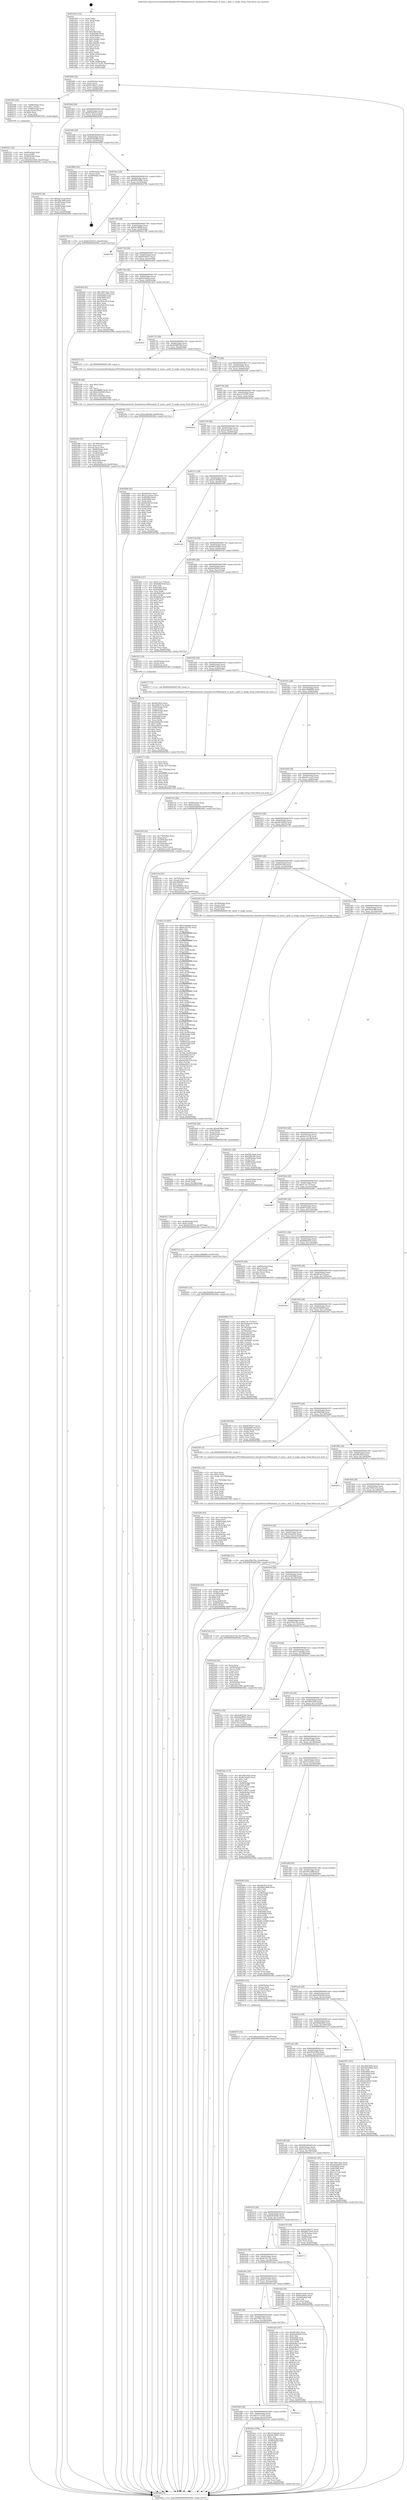 digraph "0x401620" {
  label = "0x401620 (/mnt/c/Users/mathe/Desktop/tcc/POCII/binaries/extr_linuxdriverss390netqeth_l3_main.c_qeth_l3_neigh_setup_Final-ollvm.out::main(0))"
  labelloc = "t"
  node[shape=record]

  Entry [label="",width=0.3,height=0.3,shape=circle,fillcolor=black,style=filled]
  "0x401694" [label="{
     0x401694 [32]\l
     | [instrs]\l
     &nbsp;&nbsp;0x401694 \<+6\>: mov -0xa0(%rbp),%eax\l
     &nbsp;&nbsp;0x40169a \<+2\>: mov %eax,%ecx\l
     &nbsp;&nbsp;0x40169c \<+6\>: sub $0x813b9e71,%ecx\l
     &nbsp;&nbsp;0x4016a2 \<+6\>: mov %eax,-0xb4(%rbp)\l
     &nbsp;&nbsp;0x4016a8 \<+6\>: mov %ecx,-0xb8(%rbp)\l
     &nbsp;&nbsp;0x4016ae \<+6\>: je 0000000000402204 \<main+0xbe4\>\l
  }"]
  "0x402204" [label="{
     0x402204 [29]\l
     | [instrs]\l
     &nbsp;&nbsp;0x402204 \<+4\>: mov -0x68(%rbp),%rax\l
     &nbsp;&nbsp;0x402208 \<+6\>: movl $0x1,(%rax)\l
     &nbsp;&nbsp;0x40220e \<+4\>: mov -0x68(%rbp),%rax\l
     &nbsp;&nbsp;0x402212 \<+3\>: movslq (%rax),%rax\l
     &nbsp;&nbsp;0x402215 \<+4\>: shl $0x4,%rax\l
     &nbsp;&nbsp;0x402219 \<+3\>: mov %rax,%rdi\l
     &nbsp;&nbsp;0x40221c \<+5\>: call 0000000000401050 \<malloc@plt\>\l
     | [calls]\l
     &nbsp;&nbsp;0x401050 \{1\} (unknown)\l
  }"]
  "0x4016b4" [label="{
     0x4016b4 [28]\l
     | [instrs]\l
     &nbsp;&nbsp;0x4016b4 \<+5\>: jmp 00000000004016b9 \<main+0x99\>\l
     &nbsp;&nbsp;0x4016b9 \<+6\>: mov -0xb4(%rbp),%eax\l
     &nbsp;&nbsp;0x4016bf \<+5\>: sub $0x83528315,%eax\l
     &nbsp;&nbsp;0x4016c4 \<+6\>: mov %eax,-0xbc(%rbp)\l
     &nbsp;&nbsp;0x4016ca \<+6\>: je 0000000000402630 \<main+0x1010\>\l
  }"]
  Exit [label="",width=0.3,height=0.3,shape=circle,fillcolor=black,style=filled,peripheries=2]
  "0x402630" [label="{
     0x402630 [36]\l
     | [instrs]\l
     &nbsp;&nbsp;0x402630 \<+5\>: mov $0xfaa7e1c8,%eax\l
     &nbsp;&nbsp;0x402635 \<+5\>: mov $0x3f4c3df9,%ecx\l
     &nbsp;&nbsp;0x40263a \<+4\>: mov -0x38(%rbp),%rdx\l
     &nbsp;&nbsp;0x40263e \<+2\>: mov (%rdx),%esi\l
     &nbsp;&nbsp;0x402640 \<+4\>: mov -0x68(%rbp),%rdx\l
     &nbsp;&nbsp;0x402644 \<+2\>: cmp (%rdx),%esi\l
     &nbsp;&nbsp;0x402646 \<+3\>: cmovl %ecx,%eax\l
     &nbsp;&nbsp;0x402649 \<+6\>: mov %eax,-0xa0(%rbp)\l
     &nbsp;&nbsp;0x40264f \<+5\>: jmp 000000000040294a \<main+0x132a\>\l
  }"]
  "0x4016d0" [label="{
     0x4016d0 [28]\l
     | [instrs]\l
     &nbsp;&nbsp;0x4016d0 \<+5\>: jmp 00000000004016d5 \<main+0xb5\>\l
     &nbsp;&nbsp;0x4016d5 \<+6\>: mov -0xb4(%rbp),%eax\l
     &nbsp;&nbsp;0x4016db \<+5\>: sub $0x853bf289,%eax\l
     &nbsp;&nbsp;0x4016e0 \<+6\>: mov %eax,-0xc0(%rbp)\l
     &nbsp;&nbsp;0x4016e6 \<+6\>: je 0000000000402800 \<main+0x11e0\>\l
  }"]
  "0x4027b2" [label="{
     0x4027b2 [15]\l
     | [instrs]\l
     &nbsp;&nbsp;0x4027b2 \<+10\>: movl $0xe3488089,-0xa0(%rbp)\l
     &nbsp;&nbsp;0x4027bc \<+5\>: jmp 000000000040294a \<main+0x132a\>\l
  }"]
  "0x402800" [label="{
     0x402800 [24]\l
     | [instrs]\l
     &nbsp;&nbsp;0x402800 \<+7\>: mov -0x98(%rbp),%rax\l
     &nbsp;&nbsp;0x402807 \<+2\>: mov (%rax),%eax\l
     &nbsp;&nbsp;0x402809 \<+4\>: lea -0x28(%rbp),%rsp\l
     &nbsp;&nbsp;0x40280d \<+1\>: pop %rbx\l
     &nbsp;&nbsp;0x40280e \<+2\>: pop %r12\l
     &nbsp;&nbsp;0x402810 \<+2\>: pop %r13\l
     &nbsp;&nbsp;0x402812 \<+2\>: pop %r14\l
     &nbsp;&nbsp;0x402814 \<+2\>: pop %r15\l
     &nbsp;&nbsp;0x402816 \<+1\>: pop %rbp\l
     &nbsp;&nbsp;0x402817 \<+1\>: ret\l
  }"]
  "0x4016ec" [label="{
     0x4016ec [28]\l
     | [instrs]\l
     &nbsp;&nbsp;0x4016ec \<+5\>: jmp 00000000004016f1 \<main+0xd1\>\l
     &nbsp;&nbsp;0x4016f1 \<+6\>: mov -0xb4(%rbp),%eax\l
     &nbsp;&nbsp;0x4016f7 \<+5\>: sub $0x8d81668e,%eax\l
     &nbsp;&nbsp;0x4016fc \<+6\>: mov %eax,-0xc4(%rbp)\l
     &nbsp;&nbsp;0x401702 \<+6\>: je 0000000000402794 \<main+0x1174\>\l
  }"]
  "0x402675" [label="{
     0x402675 [15]\l
     | [instrs]\l
     &nbsp;&nbsp;0x402675 \<+10\>: movl $0xaee62d1c,-0xa0(%rbp)\l
     &nbsp;&nbsp;0x40267f \<+5\>: jmp 000000000040294a \<main+0x132a\>\l
  }"]
  "0x402794" [label="{
     0x402794 [15]\l
     | [instrs]\l
     &nbsp;&nbsp;0x402794 \<+10\>: movl $0x83528315,-0xa0(%rbp)\l
     &nbsp;&nbsp;0x40279e \<+5\>: jmp 000000000040294a \<main+0x132a\>\l
  }"]
  "0x401708" [label="{
     0x401708 [28]\l
     | [instrs]\l
     &nbsp;&nbsp;0x401708 \<+5\>: jmp 000000000040170d \<main+0xed\>\l
     &nbsp;&nbsp;0x40170d \<+6\>: mov -0xb4(%rbp),%eax\l
     &nbsp;&nbsp;0x401713 \<+5\>: sub $0x8ec9ffd9,%eax\l
     &nbsp;&nbsp;0x401718 \<+6\>: mov %eax,-0xc8(%rbp)\l
     &nbsp;&nbsp;0x40171e \<+6\>: je 00000000004027d0 \<main+0x11b0\>\l
  }"]
  "0x402617" [label="{
     0x402617 [25]\l
     | [instrs]\l
     &nbsp;&nbsp;0x402617 \<+4\>: mov -0x38(%rbp),%rdi\l
     &nbsp;&nbsp;0x40261b \<+6\>: movl $0x0,(%rdi)\l
     &nbsp;&nbsp;0x402621 \<+10\>: movl $0x83528315,-0xa0(%rbp)\l
     &nbsp;&nbsp;0x40262b \<+5\>: jmp 000000000040294a \<main+0x132a\>\l
  }"]
  "0x4027d0" [label="{
     0x4027d0\l
  }", style=dashed]
  "0x401724" [label="{
     0x401724 [28]\l
     | [instrs]\l
     &nbsp;&nbsp;0x401724 \<+5\>: jmp 0000000000401729 \<main+0x109\>\l
     &nbsp;&nbsp;0x401729 \<+6\>: mov -0xb4(%rbp),%eax\l
     &nbsp;&nbsp;0x40172f \<+5\>: sub $0x8f1d92e7,%eax\l
     &nbsp;&nbsp;0x401734 \<+6\>: mov %eax,-0xcc(%rbp)\l
     &nbsp;&nbsp;0x40173a \<+6\>: je 00000000004024e6 \<main+0xec6\>\l
  }"]
  "0x402605" [label="{
     0x402605 [18]\l
     | [instrs]\l
     &nbsp;&nbsp;0x402605 \<+4\>: mov -0x78(%rbp),%rdi\l
     &nbsp;&nbsp;0x402609 \<+3\>: mov (%rdi),%rdi\l
     &nbsp;&nbsp;0x40260c \<+6\>: mov %eax,-0x184(%rbp)\l
     &nbsp;&nbsp;0x402612 \<+5\>: call 0000000000401030 \<free@plt\>\l
     | [calls]\l
     &nbsp;&nbsp;0x401030 \{1\} (unknown)\l
  }"]
  "0x4024e6" [label="{
     0x4024e6 [91]\l
     | [instrs]\l
     &nbsp;&nbsp;0x4024e6 \<+5\>: mov $0x7981c5b1,%eax\l
     &nbsp;&nbsp;0x4024eb \<+5\>: mov $0x593a1950,%ecx\l
     &nbsp;&nbsp;0x4024f0 \<+7\>: mov 0x405064,%edx\l
     &nbsp;&nbsp;0x4024f7 \<+7\>: mov 0x405068,%esi\l
     &nbsp;&nbsp;0x4024fe \<+2\>: mov %edx,%edi\l
     &nbsp;&nbsp;0x402500 \<+6\>: add $0x182b197d,%edi\l
     &nbsp;&nbsp;0x402506 \<+3\>: sub $0x1,%edi\l
     &nbsp;&nbsp;0x402509 \<+6\>: sub $0x182b197d,%edi\l
     &nbsp;&nbsp;0x40250f \<+3\>: imul %edi,%edx\l
     &nbsp;&nbsp;0x402512 \<+3\>: and $0x1,%edx\l
     &nbsp;&nbsp;0x402515 \<+3\>: cmp $0x0,%edx\l
     &nbsp;&nbsp;0x402518 \<+4\>: sete %r8b\l
     &nbsp;&nbsp;0x40251c \<+3\>: cmp $0xa,%esi\l
     &nbsp;&nbsp;0x40251f \<+4\>: setl %r9b\l
     &nbsp;&nbsp;0x402523 \<+3\>: mov %r8b,%r10b\l
     &nbsp;&nbsp;0x402526 \<+3\>: and %r9b,%r10b\l
     &nbsp;&nbsp;0x402529 \<+3\>: xor %r9b,%r8b\l
     &nbsp;&nbsp;0x40252c \<+3\>: or %r8b,%r10b\l
     &nbsp;&nbsp;0x40252f \<+4\>: test $0x1,%r10b\l
     &nbsp;&nbsp;0x402533 \<+3\>: cmovne %ecx,%eax\l
     &nbsp;&nbsp;0x402536 \<+6\>: mov %eax,-0xa0(%rbp)\l
     &nbsp;&nbsp;0x40253c \<+5\>: jmp 000000000040294a \<main+0x132a\>\l
  }"]
  "0x401740" [label="{
     0x401740 [28]\l
     | [instrs]\l
     &nbsp;&nbsp;0x401740 \<+5\>: jmp 0000000000401745 \<main+0x125\>\l
     &nbsp;&nbsp;0x401745 \<+6\>: mov -0xb4(%rbp),%eax\l
     &nbsp;&nbsp;0x40174b \<+5\>: sub $0x9cf3df2a,%eax\l
     &nbsp;&nbsp;0x401750 \<+6\>: mov %eax,-0xd0(%rbp)\l
     &nbsp;&nbsp;0x401756 \<+6\>: je 0000000000401dc9 \<main+0x7a9\>\l
  }"]
  "0x4025e8" [label="{
     0x4025e8 [29]\l
     | [instrs]\l
     &nbsp;&nbsp;0x4025e8 \<+10\>: movabs $0x4030b6,%rdi\l
     &nbsp;&nbsp;0x4025f2 \<+4\>: mov -0x40(%rbp),%rsi\l
     &nbsp;&nbsp;0x4025f6 \<+2\>: mov %eax,(%rsi)\l
     &nbsp;&nbsp;0x4025f8 \<+4\>: mov -0x40(%rbp),%rsi\l
     &nbsp;&nbsp;0x4025fc \<+2\>: mov (%rsi),%esi\l
     &nbsp;&nbsp;0x4025fe \<+2\>: mov $0x0,%al\l
     &nbsp;&nbsp;0x402600 \<+5\>: call 0000000000401040 \<printf@plt\>\l
     | [calls]\l
     &nbsp;&nbsp;0x401040 \{1\} (unknown)\l
  }"]
  "0x401dc9" [label="{
     0x401dc9\l
  }", style=dashed]
  "0x40175c" [label="{
     0x40175c [28]\l
     | [instrs]\l
     &nbsp;&nbsp;0x40175c \<+5\>: jmp 0000000000401761 \<main+0x141\>\l
     &nbsp;&nbsp;0x401761 \<+6\>: mov -0xb4(%rbp),%eax\l
     &nbsp;&nbsp;0x401767 \<+5\>: sub $0x9dd8870d,%eax\l
     &nbsp;&nbsp;0x40176c \<+6\>: mov %eax,-0xd4(%rbp)\l
     &nbsp;&nbsp;0x401772 \<+6\>: je 0000000000402333 \<main+0xd13\>\l
  }"]
  "0x402360" [label="{
     0x402360 [55]\l
     | [instrs]\l
     &nbsp;&nbsp;0x402360 \<+6\>: mov -0x180(%rbp),%ecx\l
     &nbsp;&nbsp;0x402366 \<+3\>: imul %eax,%ecx\l
     &nbsp;&nbsp;0x402369 \<+3\>: movslq %ecx,%rsi\l
     &nbsp;&nbsp;0x40236c \<+4\>: mov -0x60(%rbp),%rdi\l
     &nbsp;&nbsp;0x402370 \<+3\>: mov (%rdi),%rdi\l
     &nbsp;&nbsp;0x402373 \<+4\>: mov -0x58(%rbp),%r8\l
     &nbsp;&nbsp;0x402377 \<+3\>: movslq (%r8),%r8\l
     &nbsp;&nbsp;0x40237a \<+4\>: shl $0x4,%r8\l
     &nbsp;&nbsp;0x40237e \<+3\>: add %r8,%rdi\l
     &nbsp;&nbsp;0x402381 \<+4\>: mov 0x8(%rdi),%rdi\l
     &nbsp;&nbsp;0x402385 \<+3\>: mov %rsi,(%rdi)\l
     &nbsp;&nbsp;0x402388 \<+10\>: movl $0x42d5da5d,-0xa0(%rbp)\l
     &nbsp;&nbsp;0x402392 \<+5\>: jmp 000000000040294a \<main+0x132a\>\l
  }"]
  "0x402333" [label="{
     0x402333 [5]\l
     | [instrs]\l
     &nbsp;&nbsp;0x402333 \<+5\>: call 0000000000401160 \<next_i\>\l
     | [calls]\l
     &nbsp;&nbsp;0x401160 \{1\} (/mnt/c/Users/mathe/Desktop/tcc/POCII/binaries/extr_linuxdriverss390netqeth_l3_main.c_qeth_l3_neigh_setup_Final-ollvm.out::next_i)\l
  }"]
  "0x401778" [label="{
     0x401778 [28]\l
     | [instrs]\l
     &nbsp;&nbsp;0x401778 \<+5\>: jmp 000000000040177d \<main+0x15d\>\l
     &nbsp;&nbsp;0x40177d \<+6\>: mov -0xb4(%rbp),%eax\l
     &nbsp;&nbsp;0x401783 \<+5\>: sub $0xa932407b,%eax\l
     &nbsp;&nbsp;0x401788 \<+6\>: mov %eax,-0xd8(%rbp)\l
     &nbsp;&nbsp;0x40178e \<+6\>: je 000000000040259c \<main+0xf7c\>\l
  }"]
  "0x402338" [label="{
     0x402338 [40]\l
     | [instrs]\l
     &nbsp;&nbsp;0x402338 \<+5\>: mov $0x2,%ecx\l
     &nbsp;&nbsp;0x40233d \<+1\>: cltd\l
     &nbsp;&nbsp;0x40233e \<+2\>: idiv %ecx\l
     &nbsp;&nbsp;0x402340 \<+6\>: imul $0xfffffffe,%edx,%ecx\l
     &nbsp;&nbsp;0x402346 \<+6\>: sub $0xe3e62095,%ecx\l
     &nbsp;&nbsp;0x40234c \<+3\>: add $0x1,%ecx\l
     &nbsp;&nbsp;0x40234f \<+6\>: add $0xe3e62095,%ecx\l
     &nbsp;&nbsp;0x402355 \<+6\>: mov %ecx,-0x180(%rbp)\l
     &nbsp;&nbsp;0x40235b \<+5\>: call 0000000000401160 \<next_i\>\l
     | [calls]\l
     &nbsp;&nbsp;0x401160 \{1\} (/mnt/c/Users/mathe/Desktop/tcc/POCII/binaries/extr_linuxdriverss390netqeth_l3_main.c_qeth_l3_neigh_setup_Final-ollvm.out::next_i)\l
  }"]
  "0x40259c" [label="{
     0x40259c [15]\l
     | [instrs]\l
     &nbsp;&nbsp;0x40259c \<+10\>: movl $0x2cd834bf,-0xa0(%rbp)\l
     &nbsp;&nbsp;0x4025a6 \<+5\>: jmp 000000000040294a \<main+0x132a\>\l
  }"]
  "0x401794" [label="{
     0x401794 [28]\l
     | [instrs]\l
     &nbsp;&nbsp;0x401794 \<+5\>: jmp 0000000000401799 \<main+0x179\>\l
     &nbsp;&nbsp;0x401799 \<+6\>: mov -0xb4(%rbp),%eax\l
     &nbsp;&nbsp;0x40179f \<+5\>: sub $0xacc375d7,%eax\l
     &nbsp;&nbsp;0x4017a4 \<+6\>: mov %eax,-0xdc(%rbp)\l
     &nbsp;&nbsp;0x4017aa \<+6\>: je 000000000040285d \<main+0x123d\>\l
  }"]
  "0x4022dd" [label="{
     0x4022dd [50]\l
     | [instrs]\l
     &nbsp;&nbsp;0x4022dd \<+4\>: mov -0x60(%rbp),%rdi\l
     &nbsp;&nbsp;0x4022e1 \<+3\>: mov (%rdi),%rdi\l
     &nbsp;&nbsp;0x4022e4 \<+4\>: mov -0x58(%rbp),%r8\l
     &nbsp;&nbsp;0x4022e8 \<+3\>: movslq (%r8),%r8\l
     &nbsp;&nbsp;0x4022eb \<+4\>: shl $0x4,%r8\l
     &nbsp;&nbsp;0x4022ef \<+3\>: add %r8,%rdi\l
     &nbsp;&nbsp;0x4022f2 \<+4\>: mov %rax,0x8(%rdi)\l
     &nbsp;&nbsp;0x4022f6 \<+4\>: mov -0x48(%rbp),%rax\l
     &nbsp;&nbsp;0x4022fa \<+6\>: movl $0x0,(%rax)\l
     &nbsp;&nbsp;0x402300 \<+10\>: movl $0x29e694f,-0xa0(%rbp)\l
     &nbsp;&nbsp;0x40230a \<+5\>: jmp 000000000040294a \<main+0x132a\>\l
  }"]
  "0x40285d" [label="{
     0x40285d\l
  }", style=dashed]
  "0x4017b0" [label="{
     0x4017b0 [28]\l
     | [instrs]\l
     &nbsp;&nbsp;0x4017b0 \<+5\>: jmp 00000000004017b5 \<main+0x195\>\l
     &nbsp;&nbsp;0x4017b5 \<+6\>: mov -0xb4(%rbp),%eax\l
     &nbsp;&nbsp;0x4017bb \<+5\>: sub $0xaee62d1c,%eax\l
     &nbsp;&nbsp;0x4017c0 \<+6\>: mov %eax,-0xe0(%rbp)\l
     &nbsp;&nbsp;0x4017c6 \<+6\>: je 0000000000402684 \<main+0x1064\>\l
  }"]
  "0x40229e" [label="{
     0x40229e [63]\l
     | [instrs]\l
     &nbsp;&nbsp;0x40229e \<+6\>: mov -0x17c(%rbp),%ecx\l
     &nbsp;&nbsp;0x4022a4 \<+3\>: imul %eax,%ecx\l
     &nbsp;&nbsp;0x4022a7 \<+4\>: mov -0x60(%rbp),%r8\l
     &nbsp;&nbsp;0x4022ab \<+3\>: mov (%r8),%r8\l
     &nbsp;&nbsp;0x4022ae \<+4\>: mov -0x58(%rbp),%r9\l
     &nbsp;&nbsp;0x4022b2 \<+3\>: movslq (%r9),%r9\l
     &nbsp;&nbsp;0x4022b5 \<+4\>: shl $0x4,%r9\l
     &nbsp;&nbsp;0x4022b9 \<+3\>: add %r9,%r8\l
     &nbsp;&nbsp;0x4022bc \<+3\>: mov %ecx,(%r8)\l
     &nbsp;&nbsp;0x4022bf \<+4\>: mov -0x50(%rbp),%r8\l
     &nbsp;&nbsp;0x4022c3 \<+7\>: movl $0x1,(%r8)\l
     &nbsp;&nbsp;0x4022ca \<+4\>: mov -0x50(%rbp),%r8\l
     &nbsp;&nbsp;0x4022ce \<+3\>: movslq (%r8),%r8\l
     &nbsp;&nbsp;0x4022d1 \<+4\>: shl $0x3,%r8\l
     &nbsp;&nbsp;0x4022d5 \<+3\>: mov %r8,%rdi\l
     &nbsp;&nbsp;0x4022d8 \<+5\>: call 0000000000401050 \<malloc@plt\>\l
     | [calls]\l
     &nbsp;&nbsp;0x401050 \{1\} (unknown)\l
  }"]
  "0x402684" [label="{
     0x402684 [91]\l
     | [instrs]\l
     &nbsp;&nbsp;0x402684 \<+5\>: mov $0xd91453,%eax\l
     &nbsp;&nbsp;0x402689 \<+5\>: mov $0x3ca25bca,%ecx\l
     &nbsp;&nbsp;0x40268e \<+7\>: mov 0x405064,%edx\l
     &nbsp;&nbsp;0x402695 \<+7\>: mov 0x405068,%esi\l
     &nbsp;&nbsp;0x40269c \<+2\>: mov %edx,%edi\l
     &nbsp;&nbsp;0x40269e \<+6\>: add $0xfd508c5a,%edi\l
     &nbsp;&nbsp;0x4026a4 \<+3\>: sub $0x1,%edi\l
     &nbsp;&nbsp;0x4026a7 \<+6\>: sub $0xfd508c5a,%edi\l
     &nbsp;&nbsp;0x4026ad \<+3\>: imul %edi,%edx\l
     &nbsp;&nbsp;0x4026b0 \<+3\>: and $0x1,%edx\l
     &nbsp;&nbsp;0x4026b3 \<+3\>: cmp $0x0,%edx\l
     &nbsp;&nbsp;0x4026b6 \<+4\>: sete %r8b\l
     &nbsp;&nbsp;0x4026ba \<+3\>: cmp $0xa,%esi\l
     &nbsp;&nbsp;0x4026bd \<+4\>: setl %r9b\l
     &nbsp;&nbsp;0x4026c1 \<+3\>: mov %r8b,%r10b\l
     &nbsp;&nbsp;0x4026c4 \<+3\>: and %r9b,%r10b\l
     &nbsp;&nbsp;0x4026c7 \<+3\>: xor %r9b,%r8b\l
     &nbsp;&nbsp;0x4026ca \<+3\>: or %r8b,%r10b\l
     &nbsp;&nbsp;0x4026cd \<+4\>: test $0x1,%r10b\l
     &nbsp;&nbsp;0x4026d1 \<+3\>: cmovne %ecx,%eax\l
     &nbsp;&nbsp;0x4026d4 \<+6\>: mov %eax,-0xa0(%rbp)\l
     &nbsp;&nbsp;0x4026da \<+5\>: jmp 000000000040294a \<main+0x132a\>\l
  }"]
  "0x4017cc" [label="{
     0x4017cc [28]\l
     | [instrs]\l
     &nbsp;&nbsp;0x4017cc \<+5\>: jmp 00000000004017d1 \<main+0x1b1\>\l
     &nbsp;&nbsp;0x4017d1 \<+6\>: mov -0xb4(%rbp),%eax\l
     &nbsp;&nbsp;0x4017d7 \<+5\>: sub $0xb15909ab,%eax\l
     &nbsp;&nbsp;0x4017dc \<+6\>: mov %eax,-0xe4(%rbp)\l
     &nbsp;&nbsp;0x4017e2 \<+6\>: je 0000000000401e91 \<main+0x871\>\l
  }"]
  "0x40226a" [label="{
     0x40226a [52]\l
     | [instrs]\l
     &nbsp;&nbsp;0x40226a \<+2\>: xor %ecx,%ecx\l
     &nbsp;&nbsp;0x40226c \<+5\>: mov $0x2,%edx\l
     &nbsp;&nbsp;0x402271 \<+6\>: mov %edx,-0x178(%rbp)\l
     &nbsp;&nbsp;0x402277 \<+1\>: cltd\l
     &nbsp;&nbsp;0x402278 \<+6\>: mov -0x178(%rbp),%esi\l
     &nbsp;&nbsp;0x40227e \<+2\>: idiv %esi\l
     &nbsp;&nbsp;0x402280 \<+6\>: imul $0xfffffffe,%edx,%edx\l
     &nbsp;&nbsp;0x402286 \<+2\>: mov %ecx,%edi\l
     &nbsp;&nbsp;0x402288 \<+2\>: sub %edx,%edi\l
     &nbsp;&nbsp;0x40228a \<+2\>: mov %ecx,%edx\l
     &nbsp;&nbsp;0x40228c \<+3\>: sub $0x1,%edx\l
     &nbsp;&nbsp;0x40228f \<+2\>: add %edx,%edi\l
     &nbsp;&nbsp;0x402291 \<+2\>: sub %edi,%ecx\l
     &nbsp;&nbsp;0x402293 \<+6\>: mov %ecx,-0x17c(%rbp)\l
     &nbsp;&nbsp;0x402299 \<+5\>: call 0000000000401160 \<next_i\>\l
     | [calls]\l
     &nbsp;&nbsp;0x401160 \{1\} (/mnt/c/Users/mathe/Desktop/tcc/POCII/binaries/extr_linuxdriverss390netqeth_l3_main.c_qeth_l3_neigh_setup_Final-ollvm.out::next_i)\l
  }"]
  "0x401e91" [label="{
     0x401e91\l
  }", style=dashed]
  "0x4017e8" [label="{
     0x4017e8 [28]\l
     | [instrs]\l
     &nbsp;&nbsp;0x4017e8 \<+5\>: jmp 00000000004017ed \<main+0x1cd\>\l
     &nbsp;&nbsp;0x4017ed \<+6\>: mov -0xb4(%rbp),%eax\l
     &nbsp;&nbsp;0x4017f3 \<+5\>: sub $0xbde049b1,%eax\l
     &nbsp;&nbsp;0x4017f8 \<+6\>: mov %eax,-0xe8(%rbp)\l
     &nbsp;&nbsp;0x4017fe \<+6\>: je 0000000000401fe8 \<main+0x9c8\>\l
  }"]
  "0x402221" [label="{
     0x402221 [32]\l
     | [instrs]\l
     &nbsp;&nbsp;0x402221 \<+4\>: mov -0x60(%rbp),%rdi\l
     &nbsp;&nbsp;0x402225 \<+3\>: mov %rax,(%rdi)\l
     &nbsp;&nbsp;0x402228 \<+4\>: mov -0x58(%rbp),%rax\l
     &nbsp;&nbsp;0x40222c \<+6\>: movl $0x0,(%rax)\l
     &nbsp;&nbsp;0x402232 \<+10\>: movl $0xf3b21480,-0xa0(%rbp)\l
     &nbsp;&nbsp;0x40223c \<+5\>: jmp 000000000040294a \<main+0x132a\>\l
  }"]
  "0x401fe8" [label="{
     0x401fe8 [147]\l
     | [instrs]\l
     &nbsp;&nbsp;0x401fe8 \<+5\>: mov $0xfc7ac77f,%eax\l
     &nbsp;&nbsp;0x401fed \<+5\>: mov $0xfddb563d,%ecx\l
     &nbsp;&nbsp;0x401ff2 \<+2\>: mov $0x1,%dl\l
     &nbsp;&nbsp;0x401ff4 \<+7\>: mov 0x405064,%esi\l
     &nbsp;&nbsp;0x401ffb \<+7\>: mov 0x405068,%edi\l
     &nbsp;&nbsp;0x402002 \<+3\>: mov %esi,%r8d\l
     &nbsp;&nbsp;0x402005 \<+7\>: sub $0x9b9e5a0a,%r8d\l
     &nbsp;&nbsp;0x40200c \<+4\>: sub $0x1,%r8d\l
     &nbsp;&nbsp;0x402010 \<+7\>: add $0x9b9e5a0a,%r8d\l
     &nbsp;&nbsp;0x402017 \<+4\>: imul %r8d,%esi\l
     &nbsp;&nbsp;0x40201b \<+3\>: and $0x1,%esi\l
     &nbsp;&nbsp;0x40201e \<+3\>: cmp $0x0,%esi\l
     &nbsp;&nbsp;0x402021 \<+4\>: sete %r9b\l
     &nbsp;&nbsp;0x402025 \<+3\>: cmp $0xa,%edi\l
     &nbsp;&nbsp;0x402028 \<+4\>: setl %r10b\l
     &nbsp;&nbsp;0x40202c \<+3\>: mov %r9b,%r11b\l
     &nbsp;&nbsp;0x40202f \<+4\>: xor $0xff,%r11b\l
     &nbsp;&nbsp;0x402033 \<+3\>: mov %r10b,%bl\l
     &nbsp;&nbsp;0x402036 \<+3\>: xor $0xff,%bl\l
     &nbsp;&nbsp;0x402039 \<+3\>: xor $0x1,%dl\l
     &nbsp;&nbsp;0x40203c \<+3\>: mov %r11b,%r14b\l
     &nbsp;&nbsp;0x40203f \<+4\>: and $0xff,%r14b\l
     &nbsp;&nbsp;0x402043 \<+3\>: and %dl,%r9b\l
     &nbsp;&nbsp;0x402046 \<+3\>: mov %bl,%r15b\l
     &nbsp;&nbsp;0x402049 \<+4\>: and $0xff,%r15b\l
     &nbsp;&nbsp;0x40204d \<+3\>: and %dl,%r10b\l
     &nbsp;&nbsp;0x402050 \<+3\>: or %r9b,%r14b\l
     &nbsp;&nbsp;0x402053 \<+3\>: or %r10b,%r15b\l
     &nbsp;&nbsp;0x402056 \<+3\>: xor %r15b,%r14b\l
     &nbsp;&nbsp;0x402059 \<+3\>: or %bl,%r11b\l
     &nbsp;&nbsp;0x40205c \<+4\>: xor $0xff,%r11b\l
     &nbsp;&nbsp;0x402060 \<+3\>: or $0x1,%dl\l
     &nbsp;&nbsp;0x402063 \<+3\>: and %dl,%r11b\l
     &nbsp;&nbsp;0x402066 \<+3\>: or %r11b,%r14b\l
     &nbsp;&nbsp;0x402069 \<+4\>: test $0x1,%r14b\l
     &nbsp;&nbsp;0x40206d \<+3\>: cmovne %ecx,%eax\l
     &nbsp;&nbsp;0x402070 \<+6\>: mov %eax,-0xa0(%rbp)\l
     &nbsp;&nbsp;0x402076 \<+5\>: jmp 000000000040294a \<main+0x132a\>\l
  }"]
  "0x401804" [label="{
     0x401804 [28]\l
     | [instrs]\l
     &nbsp;&nbsp;0x401804 \<+5\>: jmp 0000000000401809 \<main+0x1e9\>\l
     &nbsp;&nbsp;0x401809 \<+6\>: mov -0xb4(%rbp),%eax\l
     &nbsp;&nbsp;0x40180f \<+5\>: sub $0xbde858a9,%eax\l
     &nbsp;&nbsp;0x401814 \<+6\>: mov %eax,-0xec(%rbp)\l
     &nbsp;&nbsp;0x40181a \<+6\>: je 0000000000401f33 \<main+0x913\>\l
  }"]
  "0x4021b0" [label="{
     0x4021b0 [42]\l
     | [instrs]\l
     &nbsp;&nbsp;0x4021b0 \<+6\>: mov -0x174(%rbp),%ecx\l
     &nbsp;&nbsp;0x4021b6 \<+3\>: imul %eax,%ecx\l
     &nbsp;&nbsp;0x4021b9 \<+4\>: mov -0x78(%rbp),%r8\l
     &nbsp;&nbsp;0x4021bd \<+3\>: mov (%r8),%r8\l
     &nbsp;&nbsp;0x4021c0 \<+4\>: mov -0x70(%rbp),%r9\l
     &nbsp;&nbsp;0x4021c4 \<+3\>: movslq (%r9),%r9\l
     &nbsp;&nbsp;0x4021c7 \<+4\>: mov %ecx,(%r8,%r9,4)\l
     &nbsp;&nbsp;0x4021cb \<+10\>: movl $0xe811acd3,-0xa0(%rbp)\l
     &nbsp;&nbsp;0x4021d5 \<+5\>: jmp 000000000040294a \<main+0x132a\>\l
  }"]
  "0x401f33" [label="{
     0x401f33 [19]\l
     | [instrs]\l
     &nbsp;&nbsp;0x401f33 \<+7\>: mov -0x90(%rbp),%rax\l
     &nbsp;&nbsp;0x401f3a \<+3\>: mov (%rax),%rax\l
     &nbsp;&nbsp;0x401f3d \<+4\>: mov 0x8(%rax),%rdi\l
     &nbsp;&nbsp;0x401f41 \<+5\>: call 0000000000401060 \<atoi@plt\>\l
     | [calls]\l
     &nbsp;&nbsp;0x401060 \{1\} (unknown)\l
  }"]
  "0x401820" [label="{
     0x401820 [28]\l
     | [instrs]\l
     &nbsp;&nbsp;0x401820 \<+5\>: jmp 0000000000401825 \<main+0x205\>\l
     &nbsp;&nbsp;0x401825 \<+6\>: mov -0xb4(%rbp),%eax\l
     &nbsp;&nbsp;0x40182b \<+5\>: sub $0xd8073e93,%eax\l
     &nbsp;&nbsp;0x401830 \<+6\>: mov %eax,-0xf0(%rbp)\l
     &nbsp;&nbsp;0x401836 \<+6\>: je 0000000000402177 \<main+0xb57\>\l
  }"]
  "0x40217c" [label="{
     0x40217c [52]\l
     | [instrs]\l
     &nbsp;&nbsp;0x40217c \<+2\>: xor %ecx,%ecx\l
     &nbsp;&nbsp;0x40217e \<+5\>: mov $0x2,%edx\l
     &nbsp;&nbsp;0x402183 \<+6\>: mov %edx,-0x170(%rbp)\l
     &nbsp;&nbsp;0x402189 \<+1\>: cltd\l
     &nbsp;&nbsp;0x40218a \<+6\>: mov -0x170(%rbp),%esi\l
     &nbsp;&nbsp;0x402190 \<+2\>: idiv %esi\l
     &nbsp;&nbsp;0x402192 \<+6\>: imul $0xfffffffe,%edx,%edx\l
     &nbsp;&nbsp;0x402198 \<+2\>: mov %ecx,%edi\l
     &nbsp;&nbsp;0x40219a \<+2\>: sub %edx,%edi\l
     &nbsp;&nbsp;0x40219c \<+2\>: mov %ecx,%edx\l
     &nbsp;&nbsp;0x40219e \<+3\>: sub $0x1,%edx\l
     &nbsp;&nbsp;0x4021a1 \<+2\>: add %edx,%edi\l
     &nbsp;&nbsp;0x4021a3 \<+2\>: sub %edi,%ecx\l
     &nbsp;&nbsp;0x4021a5 \<+6\>: mov %ecx,-0x174(%rbp)\l
     &nbsp;&nbsp;0x4021ab \<+5\>: call 0000000000401160 \<next_i\>\l
     | [calls]\l
     &nbsp;&nbsp;0x401160 \{1\} (/mnt/c/Users/mathe/Desktop/tcc/POCII/binaries/extr_linuxdriverss390netqeth_l3_main.c_qeth_l3_neigh_setup_Final-ollvm.out::next_i)\l
  }"]
  "0x402177" [label="{
     0x402177 [5]\l
     | [instrs]\l
     &nbsp;&nbsp;0x402177 \<+5\>: call 0000000000401160 \<next_i\>\l
     | [calls]\l
     &nbsp;&nbsp;0x401160 \{1\} (/mnt/c/Users/mathe/Desktop/tcc/POCII/binaries/extr_linuxdriverss390netqeth_l3_main.c_qeth_l3_neigh_setup_Final-ollvm.out::next_i)\l
  }"]
  "0x40183c" [label="{
     0x40183c [28]\l
     | [instrs]\l
     &nbsp;&nbsp;0x40183c \<+5\>: jmp 0000000000401841 \<main+0x221\>\l
     &nbsp;&nbsp;0x401841 \<+6\>: mov -0xb4(%rbp),%eax\l
     &nbsp;&nbsp;0x401847 \<+5\>: sub $0xe3488089,%eax\l
     &nbsp;&nbsp;0x40184c \<+6\>: mov %eax,-0xf4(%rbp)\l
     &nbsp;&nbsp;0x401852 \<+6\>: je 00000000004027e4 \<main+0x11c4\>\l
  }"]
  "0x402098" [label="{
     0x402098 [172]\l
     | [instrs]\l
     &nbsp;&nbsp;0x402098 \<+5\>: mov $0xfc7ac77f,%ecx\l
     &nbsp;&nbsp;0x40209d \<+5\>: mov $0x1baba63e,%edx\l
     &nbsp;&nbsp;0x4020a2 \<+3\>: mov $0x1,%sil\l
     &nbsp;&nbsp;0x4020a5 \<+4\>: mov -0x78(%rbp),%rdi\l
     &nbsp;&nbsp;0x4020a9 \<+3\>: mov %rax,(%rdi)\l
     &nbsp;&nbsp;0x4020ac \<+4\>: mov -0x70(%rbp),%rax\l
     &nbsp;&nbsp;0x4020b0 \<+6\>: movl $0x0,(%rax)\l
     &nbsp;&nbsp;0x4020b6 \<+8\>: mov 0x405064,%r8d\l
     &nbsp;&nbsp;0x4020be \<+8\>: mov 0x405068,%r9d\l
     &nbsp;&nbsp;0x4020c6 \<+3\>: mov %r8d,%r10d\l
     &nbsp;&nbsp;0x4020c9 \<+7\>: sub $0x7c649b91,%r10d\l
     &nbsp;&nbsp;0x4020d0 \<+4\>: sub $0x1,%r10d\l
     &nbsp;&nbsp;0x4020d4 \<+7\>: add $0x7c649b91,%r10d\l
     &nbsp;&nbsp;0x4020db \<+4\>: imul %r10d,%r8d\l
     &nbsp;&nbsp;0x4020df \<+4\>: and $0x1,%r8d\l
     &nbsp;&nbsp;0x4020e3 \<+4\>: cmp $0x0,%r8d\l
     &nbsp;&nbsp;0x4020e7 \<+4\>: sete %r11b\l
     &nbsp;&nbsp;0x4020eb \<+4\>: cmp $0xa,%r9d\l
     &nbsp;&nbsp;0x4020ef \<+3\>: setl %bl\l
     &nbsp;&nbsp;0x4020f2 \<+3\>: mov %r11b,%r14b\l
     &nbsp;&nbsp;0x4020f5 \<+4\>: xor $0xff,%r14b\l
     &nbsp;&nbsp;0x4020f9 \<+3\>: mov %bl,%r15b\l
     &nbsp;&nbsp;0x4020fc \<+4\>: xor $0xff,%r15b\l
     &nbsp;&nbsp;0x402100 \<+4\>: xor $0x0,%sil\l
     &nbsp;&nbsp;0x402104 \<+3\>: mov %r14b,%r12b\l
     &nbsp;&nbsp;0x402107 \<+4\>: and $0x0,%r12b\l
     &nbsp;&nbsp;0x40210b \<+3\>: and %sil,%r11b\l
     &nbsp;&nbsp;0x40210e \<+3\>: mov %r15b,%r13b\l
     &nbsp;&nbsp;0x402111 \<+4\>: and $0x0,%r13b\l
     &nbsp;&nbsp;0x402115 \<+3\>: and %sil,%bl\l
     &nbsp;&nbsp;0x402118 \<+3\>: or %r11b,%r12b\l
     &nbsp;&nbsp;0x40211b \<+3\>: or %bl,%r13b\l
     &nbsp;&nbsp;0x40211e \<+3\>: xor %r13b,%r12b\l
     &nbsp;&nbsp;0x402121 \<+3\>: or %r15b,%r14b\l
     &nbsp;&nbsp;0x402124 \<+4\>: xor $0xff,%r14b\l
     &nbsp;&nbsp;0x402128 \<+4\>: or $0x0,%sil\l
     &nbsp;&nbsp;0x40212c \<+3\>: and %sil,%r14b\l
     &nbsp;&nbsp;0x40212f \<+3\>: or %r14b,%r12b\l
     &nbsp;&nbsp;0x402132 \<+4\>: test $0x1,%r12b\l
     &nbsp;&nbsp;0x402136 \<+3\>: cmovne %edx,%ecx\l
     &nbsp;&nbsp;0x402139 \<+6\>: mov %ecx,-0xa0(%rbp)\l
     &nbsp;&nbsp;0x40213f \<+5\>: jmp 000000000040294a \<main+0x132a\>\l
  }"]
  "0x4027e4" [label="{
     0x4027e4 [28]\l
     | [instrs]\l
     &nbsp;&nbsp;0x4027e4 \<+7\>: mov -0x98(%rbp),%rax\l
     &nbsp;&nbsp;0x4027eb \<+6\>: movl $0x0,(%rax)\l
     &nbsp;&nbsp;0x4027f1 \<+10\>: movl $0x853bf289,-0xa0(%rbp)\l
     &nbsp;&nbsp;0x4027fb \<+5\>: jmp 000000000040294a \<main+0x132a\>\l
  }"]
  "0x401858" [label="{
     0x401858 [28]\l
     | [instrs]\l
     &nbsp;&nbsp;0x401858 \<+5\>: jmp 000000000040185d \<main+0x23d\>\l
     &nbsp;&nbsp;0x40185d \<+6\>: mov -0xb4(%rbp),%eax\l
     &nbsp;&nbsp;0x401863 \<+5\>: sub $0xe811acd3,%eax\l
     &nbsp;&nbsp;0x401868 \<+6\>: mov %eax,-0xf8(%rbp)\l
     &nbsp;&nbsp;0x40186e \<+6\>: je 00000000004021da \<main+0xbba\>\l
  }"]
  "0x401f46" [label="{
     0x401f46 [117]\l
     | [instrs]\l
     &nbsp;&nbsp;0x401f46 \<+5\>: mov $0x4814f5a,%ecx\l
     &nbsp;&nbsp;0x401f4b \<+5\>: mov $0x199b7e1b,%edx\l
     &nbsp;&nbsp;0x401f50 \<+7\>: mov -0x88(%rbp),%rdi\l
     &nbsp;&nbsp;0x401f57 \<+2\>: mov %eax,(%rdi)\l
     &nbsp;&nbsp;0x401f59 \<+7\>: mov -0x88(%rbp),%rdi\l
     &nbsp;&nbsp;0x401f60 \<+2\>: mov (%rdi),%eax\l
     &nbsp;&nbsp;0x401f62 \<+3\>: mov %eax,-0x2c(%rbp)\l
     &nbsp;&nbsp;0x401f65 \<+7\>: mov 0x405064,%eax\l
     &nbsp;&nbsp;0x401f6c \<+7\>: mov 0x405068,%esi\l
     &nbsp;&nbsp;0x401f73 \<+3\>: mov %eax,%r8d\l
     &nbsp;&nbsp;0x401f76 \<+7\>: add $0xaa0f2d3e,%r8d\l
     &nbsp;&nbsp;0x401f7d \<+4\>: sub $0x1,%r8d\l
     &nbsp;&nbsp;0x401f81 \<+7\>: sub $0xaa0f2d3e,%r8d\l
     &nbsp;&nbsp;0x401f88 \<+4\>: imul %r8d,%eax\l
     &nbsp;&nbsp;0x401f8c \<+3\>: and $0x1,%eax\l
     &nbsp;&nbsp;0x401f8f \<+3\>: cmp $0x0,%eax\l
     &nbsp;&nbsp;0x401f92 \<+4\>: sete %r9b\l
     &nbsp;&nbsp;0x401f96 \<+3\>: cmp $0xa,%esi\l
     &nbsp;&nbsp;0x401f99 \<+4\>: setl %r10b\l
     &nbsp;&nbsp;0x401f9d \<+3\>: mov %r9b,%r11b\l
     &nbsp;&nbsp;0x401fa0 \<+3\>: and %r10b,%r11b\l
     &nbsp;&nbsp;0x401fa3 \<+3\>: xor %r10b,%r9b\l
     &nbsp;&nbsp;0x401fa6 \<+3\>: or %r9b,%r11b\l
     &nbsp;&nbsp;0x401fa9 \<+4\>: test $0x1,%r11b\l
     &nbsp;&nbsp;0x401fad \<+3\>: cmovne %edx,%ecx\l
     &nbsp;&nbsp;0x401fb0 \<+6\>: mov %ecx,-0xa0(%rbp)\l
     &nbsp;&nbsp;0x401fb6 \<+5\>: jmp 000000000040294a \<main+0x132a\>\l
  }"]
  "0x4021da" [label="{
     0x4021da [42]\l
     | [instrs]\l
     &nbsp;&nbsp;0x4021da \<+4\>: mov -0x70(%rbp),%rax\l
     &nbsp;&nbsp;0x4021de \<+2\>: mov (%rax),%ecx\l
     &nbsp;&nbsp;0x4021e0 \<+6\>: add $0x3994fd2,%ecx\l
     &nbsp;&nbsp;0x4021e6 \<+3\>: add $0x1,%ecx\l
     &nbsp;&nbsp;0x4021e9 \<+6\>: sub $0x3994fd2,%ecx\l
     &nbsp;&nbsp;0x4021ef \<+4\>: mov -0x70(%rbp),%rax\l
     &nbsp;&nbsp;0x4021f3 \<+2\>: mov %ecx,(%rax)\l
     &nbsp;&nbsp;0x4021f5 \<+10\>: movl $0x5a41d72d,-0xa0(%rbp)\l
     &nbsp;&nbsp;0x4021ff \<+5\>: jmp 000000000040294a \<main+0x132a\>\l
  }"]
  "0x401874" [label="{
     0x401874 [28]\l
     | [instrs]\l
     &nbsp;&nbsp;0x401874 \<+5\>: jmp 0000000000401879 \<main+0x259\>\l
     &nbsp;&nbsp;0x401879 \<+6\>: mov -0xb4(%rbp),%eax\l
     &nbsp;&nbsp;0x40187f \<+5\>: sub $0xe8a7b6b3,%eax\l
     &nbsp;&nbsp;0x401884 \<+6\>: mov %eax,-0xfc(%rbp)\l
     &nbsp;&nbsp;0x40188a \<+6\>: je 0000000000401c14 \<main+0x5f4\>\l
  }"]
  "0x401620" [label="{
     0x401620 [116]\l
     | [instrs]\l
     &nbsp;&nbsp;0x401620 \<+1\>: push %rbp\l
     &nbsp;&nbsp;0x401621 \<+3\>: mov %rsp,%rbp\l
     &nbsp;&nbsp;0x401624 \<+2\>: push %r15\l
     &nbsp;&nbsp;0x401626 \<+2\>: push %r14\l
     &nbsp;&nbsp;0x401628 \<+2\>: push %r13\l
     &nbsp;&nbsp;0x40162a \<+2\>: push %r12\l
     &nbsp;&nbsp;0x40162c \<+1\>: push %rbx\l
     &nbsp;&nbsp;0x40162d \<+7\>: sub $0x168,%rsp\l
     &nbsp;&nbsp;0x401634 \<+7\>: mov 0x405064,%eax\l
     &nbsp;&nbsp;0x40163b \<+7\>: mov 0x405068,%ecx\l
     &nbsp;&nbsp;0x401642 \<+2\>: mov %eax,%edx\l
     &nbsp;&nbsp;0x401644 \<+6\>: add $0x14bef6c,%edx\l
     &nbsp;&nbsp;0x40164a \<+3\>: sub $0x1,%edx\l
     &nbsp;&nbsp;0x40164d \<+6\>: sub $0x14bef6c,%edx\l
     &nbsp;&nbsp;0x401653 \<+3\>: imul %edx,%eax\l
     &nbsp;&nbsp;0x401656 \<+3\>: and $0x1,%eax\l
     &nbsp;&nbsp;0x401659 \<+3\>: cmp $0x0,%eax\l
     &nbsp;&nbsp;0x40165c \<+4\>: sete %r8b\l
     &nbsp;&nbsp;0x401660 \<+4\>: and $0x1,%r8b\l
     &nbsp;&nbsp;0x401664 \<+7\>: mov %r8b,-0x9a(%rbp)\l
     &nbsp;&nbsp;0x40166b \<+3\>: cmp $0xa,%ecx\l
     &nbsp;&nbsp;0x40166e \<+4\>: setl %r8b\l
     &nbsp;&nbsp;0x401672 \<+4\>: and $0x1,%r8b\l
     &nbsp;&nbsp;0x401676 \<+7\>: mov %r8b,-0x99(%rbp)\l
     &nbsp;&nbsp;0x40167d \<+10\>: movl $0x7e17ec95,-0xa0(%rbp)\l
     &nbsp;&nbsp;0x401687 \<+6\>: mov %edi,-0xa4(%rbp)\l
     &nbsp;&nbsp;0x40168d \<+7\>: mov %rsi,-0xb0(%rbp)\l
  }"]
  "0x401c14" [label="{
     0x401c14 [407]\l
     | [instrs]\l
     &nbsp;&nbsp;0x401c14 \<+5\>: mov $0x333abadd,%eax\l
     &nbsp;&nbsp;0x401c19 \<+5\>: mov $0x6c50174c,%ecx\l
     &nbsp;&nbsp;0x401c1e \<+2\>: mov $0x1,%dl\l
     &nbsp;&nbsp;0x401c20 \<+3\>: mov %rsp,%rsi\l
     &nbsp;&nbsp;0x401c23 \<+4\>: add $0xfffffffffffffff0,%rsi\l
     &nbsp;&nbsp;0x401c27 \<+3\>: mov %rsi,%rsp\l
     &nbsp;&nbsp;0x401c2a \<+7\>: mov %rsi,-0x98(%rbp)\l
     &nbsp;&nbsp;0x401c31 \<+3\>: mov %rsp,%rsi\l
     &nbsp;&nbsp;0x401c34 \<+4\>: add $0xfffffffffffffff0,%rsi\l
     &nbsp;&nbsp;0x401c38 \<+3\>: mov %rsi,%rsp\l
     &nbsp;&nbsp;0x401c3b \<+3\>: mov %rsp,%rdi\l
     &nbsp;&nbsp;0x401c3e \<+4\>: add $0xfffffffffffffff0,%rdi\l
     &nbsp;&nbsp;0x401c42 \<+3\>: mov %rdi,%rsp\l
     &nbsp;&nbsp;0x401c45 \<+7\>: mov %rdi,-0x90(%rbp)\l
     &nbsp;&nbsp;0x401c4c \<+3\>: mov %rsp,%rdi\l
     &nbsp;&nbsp;0x401c4f \<+4\>: add $0xfffffffffffffff0,%rdi\l
     &nbsp;&nbsp;0x401c53 \<+3\>: mov %rdi,%rsp\l
     &nbsp;&nbsp;0x401c56 \<+7\>: mov %rdi,-0x88(%rbp)\l
     &nbsp;&nbsp;0x401c5d \<+3\>: mov %rsp,%rdi\l
     &nbsp;&nbsp;0x401c60 \<+4\>: add $0xfffffffffffffff0,%rdi\l
     &nbsp;&nbsp;0x401c64 \<+3\>: mov %rdi,%rsp\l
     &nbsp;&nbsp;0x401c67 \<+4\>: mov %rdi,-0x80(%rbp)\l
     &nbsp;&nbsp;0x401c6b \<+3\>: mov %rsp,%rdi\l
     &nbsp;&nbsp;0x401c6e \<+4\>: add $0xfffffffffffffff0,%rdi\l
     &nbsp;&nbsp;0x401c72 \<+3\>: mov %rdi,%rsp\l
     &nbsp;&nbsp;0x401c75 \<+4\>: mov %rdi,-0x78(%rbp)\l
     &nbsp;&nbsp;0x401c79 \<+3\>: mov %rsp,%rdi\l
     &nbsp;&nbsp;0x401c7c \<+4\>: add $0xfffffffffffffff0,%rdi\l
     &nbsp;&nbsp;0x401c80 \<+3\>: mov %rdi,%rsp\l
     &nbsp;&nbsp;0x401c83 \<+4\>: mov %rdi,-0x70(%rbp)\l
     &nbsp;&nbsp;0x401c87 \<+3\>: mov %rsp,%rdi\l
     &nbsp;&nbsp;0x401c8a \<+4\>: add $0xfffffffffffffff0,%rdi\l
     &nbsp;&nbsp;0x401c8e \<+3\>: mov %rdi,%rsp\l
     &nbsp;&nbsp;0x401c91 \<+4\>: mov %rdi,-0x68(%rbp)\l
     &nbsp;&nbsp;0x401c95 \<+3\>: mov %rsp,%rdi\l
     &nbsp;&nbsp;0x401c98 \<+4\>: add $0xfffffffffffffff0,%rdi\l
     &nbsp;&nbsp;0x401c9c \<+3\>: mov %rdi,%rsp\l
     &nbsp;&nbsp;0x401c9f \<+4\>: mov %rdi,-0x60(%rbp)\l
     &nbsp;&nbsp;0x401ca3 \<+3\>: mov %rsp,%rdi\l
     &nbsp;&nbsp;0x401ca6 \<+4\>: add $0xfffffffffffffff0,%rdi\l
     &nbsp;&nbsp;0x401caa \<+3\>: mov %rdi,%rsp\l
     &nbsp;&nbsp;0x401cad \<+4\>: mov %rdi,-0x58(%rbp)\l
     &nbsp;&nbsp;0x401cb1 \<+3\>: mov %rsp,%rdi\l
     &nbsp;&nbsp;0x401cb4 \<+4\>: add $0xfffffffffffffff0,%rdi\l
     &nbsp;&nbsp;0x401cb8 \<+3\>: mov %rdi,%rsp\l
     &nbsp;&nbsp;0x401cbb \<+4\>: mov %rdi,-0x50(%rbp)\l
     &nbsp;&nbsp;0x401cbf \<+3\>: mov %rsp,%rdi\l
     &nbsp;&nbsp;0x401cc2 \<+4\>: add $0xfffffffffffffff0,%rdi\l
     &nbsp;&nbsp;0x401cc6 \<+3\>: mov %rdi,%rsp\l
     &nbsp;&nbsp;0x401cc9 \<+4\>: mov %rdi,-0x48(%rbp)\l
     &nbsp;&nbsp;0x401ccd \<+3\>: mov %rsp,%rdi\l
     &nbsp;&nbsp;0x401cd0 \<+4\>: add $0xfffffffffffffff0,%rdi\l
     &nbsp;&nbsp;0x401cd4 \<+3\>: mov %rdi,%rsp\l
     &nbsp;&nbsp;0x401cd7 \<+4\>: mov %rdi,-0x40(%rbp)\l
     &nbsp;&nbsp;0x401cdb \<+3\>: mov %rsp,%rdi\l
     &nbsp;&nbsp;0x401cde \<+4\>: add $0xfffffffffffffff0,%rdi\l
     &nbsp;&nbsp;0x401ce2 \<+3\>: mov %rdi,%rsp\l
     &nbsp;&nbsp;0x401ce5 \<+4\>: mov %rdi,-0x38(%rbp)\l
     &nbsp;&nbsp;0x401ce9 \<+7\>: mov -0x98(%rbp),%rdi\l
     &nbsp;&nbsp;0x401cf0 \<+6\>: movl $0x0,(%rdi)\l
     &nbsp;&nbsp;0x401cf6 \<+7\>: mov -0xa4(%rbp),%r8d\l
     &nbsp;&nbsp;0x401cfd \<+3\>: mov %r8d,(%rsi)\l
     &nbsp;&nbsp;0x401d00 \<+7\>: mov -0x90(%rbp),%rdi\l
     &nbsp;&nbsp;0x401d07 \<+7\>: mov -0xb0(%rbp),%r9\l
     &nbsp;&nbsp;0x401d0e \<+3\>: mov %r9,(%rdi)\l
     &nbsp;&nbsp;0x401d11 \<+3\>: cmpl $0x2,(%rsi)\l
     &nbsp;&nbsp;0x401d14 \<+4\>: setne %r10b\l
     &nbsp;&nbsp;0x401d18 \<+4\>: and $0x1,%r10b\l
     &nbsp;&nbsp;0x401d1c \<+4\>: mov %r10b,-0x2d(%rbp)\l
     &nbsp;&nbsp;0x401d20 \<+8\>: mov 0x405064,%r11d\l
     &nbsp;&nbsp;0x401d28 \<+7\>: mov 0x405068,%ebx\l
     &nbsp;&nbsp;0x401d2f \<+3\>: mov %r11d,%r14d\l
     &nbsp;&nbsp;0x401d32 \<+7\>: add $0xbfa5f0c5,%r14d\l
     &nbsp;&nbsp;0x401d39 \<+4\>: sub $0x1,%r14d\l
     &nbsp;&nbsp;0x401d3d \<+7\>: sub $0xbfa5f0c5,%r14d\l
     &nbsp;&nbsp;0x401d44 \<+4\>: imul %r14d,%r11d\l
     &nbsp;&nbsp;0x401d48 \<+4\>: and $0x1,%r11d\l
     &nbsp;&nbsp;0x401d4c \<+4\>: cmp $0x0,%r11d\l
     &nbsp;&nbsp;0x401d50 \<+4\>: sete %r10b\l
     &nbsp;&nbsp;0x401d54 \<+3\>: cmp $0xa,%ebx\l
     &nbsp;&nbsp;0x401d57 \<+4\>: setl %r15b\l
     &nbsp;&nbsp;0x401d5b \<+3\>: mov %r10b,%r12b\l
     &nbsp;&nbsp;0x401d5e \<+4\>: xor $0xff,%r12b\l
     &nbsp;&nbsp;0x401d62 \<+3\>: mov %r15b,%r13b\l
     &nbsp;&nbsp;0x401d65 \<+4\>: xor $0xff,%r13b\l
     &nbsp;&nbsp;0x401d69 \<+3\>: xor $0x0,%dl\l
     &nbsp;&nbsp;0x401d6c \<+3\>: mov %r12b,%sil\l
     &nbsp;&nbsp;0x401d6f \<+4\>: and $0x0,%sil\l
     &nbsp;&nbsp;0x401d73 \<+3\>: and %dl,%r10b\l
     &nbsp;&nbsp;0x401d76 \<+3\>: mov %r13b,%dil\l
     &nbsp;&nbsp;0x401d79 \<+4\>: and $0x0,%dil\l
     &nbsp;&nbsp;0x401d7d \<+3\>: and %dl,%r15b\l
     &nbsp;&nbsp;0x401d80 \<+3\>: or %r10b,%sil\l
     &nbsp;&nbsp;0x401d83 \<+3\>: or %r15b,%dil\l
     &nbsp;&nbsp;0x401d86 \<+3\>: xor %dil,%sil\l
     &nbsp;&nbsp;0x401d89 \<+3\>: or %r13b,%r12b\l
     &nbsp;&nbsp;0x401d8c \<+4\>: xor $0xff,%r12b\l
     &nbsp;&nbsp;0x401d90 \<+3\>: or $0x0,%dl\l
     &nbsp;&nbsp;0x401d93 \<+3\>: and %dl,%r12b\l
     &nbsp;&nbsp;0x401d96 \<+3\>: or %r12b,%sil\l
     &nbsp;&nbsp;0x401d99 \<+4\>: test $0x1,%sil\l
     &nbsp;&nbsp;0x401d9d \<+3\>: cmovne %ecx,%eax\l
     &nbsp;&nbsp;0x401da0 \<+6\>: mov %eax,-0xa0(%rbp)\l
     &nbsp;&nbsp;0x401da6 \<+5\>: jmp 000000000040294a \<main+0x132a\>\l
  }"]
  "0x401890" [label="{
     0x401890 [28]\l
     | [instrs]\l
     &nbsp;&nbsp;0x401890 \<+5\>: jmp 0000000000401895 \<main+0x275\>\l
     &nbsp;&nbsp;0x401895 \<+6\>: mov -0xb4(%rbp),%eax\l
     &nbsp;&nbsp;0x40189b \<+5\>: sub $0xf2fe70a8,%eax\l
     &nbsp;&nbsp;0x4018a0 \<+6\>: mov %eax,-0x100(%rbp)\l
     &nbsp;&nbsp;0x4018a6 \<+6\>: je 00000000004025d5 \<main+0xfb5\>\l
  }"]
  "0x40294a" [label="{
     0x40294a [5]\l
     | [instrs]\l
     &nbsp;&nbsp;0x40294a \<+5\>: jmp 0000000000401694 \<main+0x74\>\l
  }"]
  "0x4025d5" [label="{
     0x4025d5 [19]\l
     | [instrs]\l
     &nbsp;&nbsp;0x4025d5 \<+4\>: mov -0x78(%rbp),%rax\l
     &nbsp;&nbsp;0x4025d9 \<+3\>: mov (%rax),%rdi\l
     &nbsp;&nbsp;0x4025dc \<+4\>: mov -0x60(%rbp),%rax\l
     &nbsp;&nbsp;0x4025e0 \<+3\>: mov (%rax),%rsi\l
     &nbsp;&nbsp;0x4025e3 \<+5\>: call 00000000004013f0 \<qeth_l3_neigh_setup\>\l
     | [calls]\l
     &nbsp;&nbsp;0x4013f0 \{1\} (/mnt/c/Users/mathe/Desktop/tcc/POCII/binaries/extr_linuxdriverss390netqeth_l3_main.c_qeth_l3_neigh_setup_Final-ollvm.out::qeth_l3_neigh_setup)\l
  }"]
  "0x4018ac" [label="{
     0x4018ac [28]\l
     | [instrs]\l
     &nbsp;&nbsp;0x4018ac \<+5\>: jmp 00000000004018b1 \<main+0x291\>\l
     &nbsp;&nbsp;0x4018b1 \<+6\>: mov -0xb4(%rbp),%eax\l
     &nbsp;&nbsp;0x4018b7 \<+5\>: sub $0xf3b21480,%eax\l
     &nbsp;&nbsp;0x4018bc \<+6\>: mov %eax,-0x104(%rbp)\l
     &nbsp;&nbsp;0x4018c2 \<+6\>: je 0000000000402241 \<main+0xc21\>\l
  }"]
  "0x401ba0" [label="{
     0x401ba0\l
  }", style=dashed]
  "0x402241" [label="{
     0x402241 [36]\l
     | [instrs]\l
     &nbsp;&nbsp;0x402241 \<+5\>: mov $0xf2fe70a8,%eax\l
     &nbsp;&nbsp;0x402246 \<+5\>: mov $0x36f658b,%ecx\l
     &nbsp;&nbsp;0x40224b \<+4\>: mov -0x58(%rbp),%rdx\l
     &nbsp;&nbsp;0x40224f \<+2\>: mov (%rdx),%esi\l
     &nbsp;&nbsp;0x402251 \<+4\>: mov -0x68(%rbp),%rdx\l
     &nbsp;&nbsp;0x402255 \<+2\>: cmp (%rdx),%esi\l
     &nbsp;&nbsp;0x402257 \<+3\>: cmovl %ecx,%eax\l
     &nbsp;&nbsp;0x40225a \<+6\>: mov %eax,-0xa0(%rbp)\l
     &nbsp;&nbsp;0x402260 \<+5\>: jmp 000000000040294a \<main+0x132a\>\l
  }"]
  "0x4018c8" [label="{
     0x4018c8 [28]\l
     | [instrs]\l
     &nbsp;&nbsp;0x4018c8 \<+5\>: jmp 00000000004018cd \<main+0x2ad\>\l
     &nbsp;&nbsp;0x4018cd \<+6\>: mov -0xb4(%rbp),%eax\l
     &nbsp;&nbsp;0x4018d3 \<+5\>: sub $0xfaa7e1c8,%eax\l
     &nbsp;&nbsp;0x4018d8 \<+6\>: mov %eax,-0x108(%rbp)\l
     &nbsp;&nbsp;0x4018de \<+6\>: je 00000000004027a3 \<main+0x1183\>\l
  }"]
  "0x401baa" [label="{
     0x401baa [106]\l
     | [instrs]\l
     &nbsp;&nbsp;0x401baa \<+5\>: mov $0x333abadd,%eax\l
     &nbsp;&nbsp;0x401baf \<+5\>: mov $0xe8a7b6b3,%ecx\l
     &nbsp;&nbsp;0x401bb4 \<+2\>: mov $0x1,%dl\l
     &nbsp;&nbsp;0x401bb6 \<+7\>: mov -0x9a(%rbp),%sil\l
     &nbsp;&nbsp;0x401bbd \<+7\>: mov -0x99(%rbp),%dil\l
     &nbsp;&nbsp;0x401bc4 \<+3\>: mov %sil,%r8b\l
     &nbsp;&nbsp;0x401bc7 \<+4\>: xor $0xff,%r8b\l
     &nbsp;&nbsp;0x401bcb \<+3\>: mov %dil,%r9b\l
     &nbsp;&nbsp;0x401bce \<+4\>: xor $0xff,%r9b\l
     &nbsp;&nbsp;0x401bd2 \<+3\>: xor $0x1,%dl\l
     &nbsp;&nbsp;0x401bd5 \<+3\>: mov %r8b,%r10b\l
     &nbsp;&nbsp;0x401bd8 \<+4\>: and $0xff,%r10b\l
     &nbsp;&nbsp;0x401bdc \<+3\>: and %dl,%sil\l
     &nbsp;&nbsp;0x401bdf \<+3\>: mov %r9b,%r11b\l
     &nbsp;&nbsp;0x401be2 \<+4\>: and $0xff,%r11b\l
     &nbsp;&nbsp;0x401be6 \<+3\>: and %dl,%dil\l
     &nbsp;&nbsp;0x401be9 \<+3\>: or %sil,%r10b\l
     &nbsp;&nbsp;0x401bec \<+3\>: or %dil,%r11b\l
     &nbsp;&nbsp;0x401bef \<+3\>: xor %r11b,%r10b\l
     &nbsp;&nbsp;0x401bf2 \<+3\>: or %r9b,%r8b\l
     &nbsp;&nbsp;0x401bf5 \<+4\>: xor $0xff,%r8b\l
     &nbsp;&nbsp;0x401bf9 \<+3\>: or $0x1,%dl\l
     &nbsp;&nbsp;0x401bfc \<+3\>: and %dl,%r8b\l
     &nbsp;&nbsp;0x401bff \<+3\>: or %r8b,%r10b\l
     &nbsp;&nbsp;0x401c02 \<+4\>: test $0x1,%r10b\l
     &nbsp;&nbsp;0x401c06 \<+3\>: cmovne %ecx,%eax\l
     &nbsp;&nbsp;0x401c09 \<+6\>: mov %eax,-0xa0(%rbp)\l
     &nbsp;&nbsp;0x401c0f \<+5\>: jmp 000000000040294a \<main+0x132a\>\l
  }"]
  "0x4027a3" [label="{
     0x4027a3 [15]\l
     | [instrs]\l
     &nbsp;&nbsp;0x4027a3 \<+4\>: mov -0x60(%rbp),%rax\l
     &nbsp;&nbsp;0x4027a7 \<+3\>: mov (%rax),%rax\l
     &nbsp;&nbsp;0x4027aa \<+3\>: mov %rax,%rdi\l
     &nbsp;&nbsp;0x4027ad \<+5\>: call 0000000000401030 \<free@plt\>\l
     | [calls]\l
     &nbsp;&nbsp;0x401030 \{1\} (unknown)\l
  }"]
  "0x4018e4" [label="{
     0x4018e4 [28]\l
     | [instrs]\l
     &nbsp;&nbsp;0x4018e4 \<+5\>: jmp 00000000004018e9 \<main+0x2c9\>\l
     &nbsp;&nbsp;0x4018e9 \<+6\>: mov -0xb4(%rbp),%eax\l
     &nbsp;&nbsp;0x4018ef \<+5\>: sub $0xfc7ac77f,%eax\l
     &nbsp;&nbsp;0x4018f4 \<+6\>: mov %eax,-0x10c(%rbp)\l
     &nbsp;&nbsp;0x4018fa \<+6\>: je 00000000004028b7 \<main+0x1297\>\l
  }"]
  "0x401b84" [label="{
     0x401b84 [28]\l
     | [instrs]\l
     &nbsp;&nbsp;0x401b84 \<+5\>: jmp 0000000000401b89 \<main+0x569\>\l
     &nbsp;&nbsp;0x401b89 \<+6\>: mov -0xb4(%rbp),%eax\l
     &nbsp;&nbsp;0x401b8f \<+5\>: sub $0x7e17ec95,%eax\l
     &nbsp;&nbsp;0x401b94 \<+6\>: mov %eax,-0x16c(%rbp)\l
     &nbsp;&nbsp;0x401b9a \<+6\>: je 0000000000401baa \<main+0x58a\>\l
  }"]
  "0x4028b7" [label="{
     0x4028b7\l
  }", style=dashed]
  "0x401900" [label="{
     0x401900 [28]\l
     | [instrs]\l
     &nbsp;&nbsp;0x401900 \<+5\>: jmp 0000000000401905 \<main+0x2e5\>\l
     &nbsp;&nbsp;0x401905 \<+6\>: mov -0xb4(%rbp),%eax\l
     &nbsp;&nbsp;0x40190b \<+5\>: sub $0xfd7edab5,%eax\l
     &nbsp;&nbsp;0x401910 \<+6\>: mov %eax,-0x110(%rbp)\l
     &nbsp;&nbsp;0x401916 \<+6\>: je 00000000004024d7 \<main+0xeb7\>\l
  }"]
  "0x40291e" [label="{
     0x40291e\l
  }", style=dashed]
  "0x4024d7" [label="{
     0x4024d7 [15]\l
     | [instrs]\l
     &nbsp;&nbsp;0x4024d7 \<+10\>: movl $0x29e694f,-0xa0(%rbp)\l
     &nbsp;&nbsp;0x4024e1 \<+5\>: jmp 000000000040294a \<main+0x132a\>\l
  }"]
  "0x40191c" [label="{
     0x40191c [28]\l
     | [instrs]\l
     &nbsp;&nbsp;0x40191c \<+5\>: jmp 0000000000401921 \<main+0x301\>\l
     &nbsp;&nbsp;0x401921 \<+6\>: mov -0xb4(%rbp),%eax\l
     &nbsp;&nbsp;0x401927 \<+5\>: sub $0xfddb563d,%eax\l
     &nbsp;&nbsp;0x40192c \<+6\>: mov %eax,-0x114(%rbp)\l
     &nbsp;&nbsp;0x401932 \<+6\>: je 000000000040207b \<main+0xa5b\>\l
  }"]
  "0x401b68" [label="{
     0x401b68 [28]\l
     | [instrs]\l
     &nbsp;&nbsp;0x401b68 \<+5\>: jmp 0000000000401b6d \<main+0x54d\>\l
     &nbsp;&nbsp;0x401b6d \<+6\>: mov -0xb4(%rbp),%eax\l
     &nbsp;&nbsp;0x401b73 \<+5\>: sub $0x7981c5b1,%eax\l
     &nbsp;&nbsp;0x401b78 \<+6\>: mov %eax,-0x168(%rbp)\l
     &nbsp;&nbsp;0x401b7e \<+6\>: je 000000000040291e \<main+0x12fe\>\l
  }"]
  "0x40207b" [label="{
     0x40207b [29]\l
     | [instrs]\l
     &nbsp;&nbsp;0x40207b \<+4\>: mov -0x80(%rbp),%rax\l
     &nbsp;&nbsp;0x40207f \<+6\>: movl $0x1,(%rax)\l
     &nbsp;&nbsp;0x402085 \<+4\>: mov -0x80(%rbp),%rax\l
     &nbsp;&nbsp;0x402089 \<+3\>: movslq (%rax),%rax\l
     &nbsp;&nbsp;0x40208c \<+4\>: shl $0x2,%rax\l
     &nbsp;&nbsp;0x402090 \<+3\>: mov %rax,%rdi\l
     &nbsp;&nbsp;0x402093 \<+5\>: call 0000000000401050 \<malloc@plt\>\l
     | [calls]\l
     &nbsp;&nbsp;0x401050 \{1\} (unknown)\l
  }"]
  "0x401938" [label="{
     0x401938 [28]\l
     | [instrs]\l
     &nbsp;&nbsp;0x401938 \<+5\>: jmp 000000000040193d \<main+0x31d\>\l
     &nbsp;&nbsp;0x40193d \<+6\>: mov -0xb4(%rbp),%eax\l
     &nbsp;&nbsp;0x401943 \<+5\>: sub $0xd91453,%eax\l
     &nbsp;&nbsp;0x401948 \<+6\>: mov %eax,-0x118(%rbp)\l
     &nbsp;&nbsp;0x40194e \<+6\>: je 000000000040292d \<main+0x130d\>\l
  }"]
  "0x401ea0" [label="{
     0x401ea0 [147]\l
     | [instrs]\l
     &nbsp;&nbsp;0x401ea0 \<+5\>: mov $0x4814f5a,%eax\l
     &nbsp;&nbsp;0x401ea5 \<+5\>: mov $0xbde858a9,%ecx\l
     &nbsp;&nbsp;0x401eaa \<+2\>: mov $0x1,%dl\l
     &nbsp;&nbsp;0x401eac \<+7\>: mov 0x405064,%esi\l
     &nbsp;&nbsp;0x401eb3 \<+7\>: mov 0x405068,%edi\l
     &nbsp;&nbsp;0x401eba \<+3\>: mov %esi,%r8d\l
     &nbsp;&nbsp;0x401ebd \<+7\>: add $0xde9bc216,%r8d\l
     &nbsp;&nbsp;0x401ec4 \<+4\>: sub $0x1,%r8d\l
     &nbsp;&nbsp;0x401ec8 \<+7\>: sub $0xde9bc216,%r8d\l
     &nbsp;&nbsp;0x401ecf \<+4\>: imul %r8d,%esi\l
     &nbsp;&nbsp;0x401ed3 \<+3\>: and $0x1,%esi\l
     &nbsp;&nbsp;0x401ed6 \<+3\>: cmp $0x0,%esi\l
     &nbsp;&nbsp;0x401ed9 \<+4\>: sete %r9b\l
     &nbsp;&nbsp;0x401edd \<+3\>: cmp $0xa,%edi\l
     &nbsp;&nbsp;0x401ee0 \<+4\>: setl %r10b\l
     &nbsp;&nbsp;0x401ee4 \<+3\>: mov %r9b,%r11b\l
     &nbsp;&nbsp;0x401ee7 \<+4\>: xor $0xff,%r11b\l
     &nbsp;&nbsp;0x401eeb \<+3\>: mov %r10b,%bl\l
     &nbsp;&nbsp;0x401eee \<+3\>: xor $0xff,%bl\l
     &nbsp;&nbsp;0x401ef1 \<+3\>: xor $0x0,%dl\l
     &nbsp;&nbsp;0x401ef4 \<+3\>: mov %r11b,%r14b\l
     &nbsp;&nbsp;0x401ef7 \<+4\>: and $0x0,%r14b\l
     &nbsp;&nbsp;0x401efb \<+3\>: and %dl,%r9b\l
     &nbsp;&nbsp;0x401efe \<+3\>: mov %bl,%r15b\l
     &nbsp;&nbsp;0x401f01 \<+4\>: and $0x0,%r15b\l
     &nbsp;&nbsp;0x401f05 \<+3\>: and %dl,%r10b\l
     &nbsp;&nbsp;0x401f08 \<+3\>: or %r9b,%r14b\l
     &nbsp;&nbsp;0x401f0b \<+3\>: or %r10b,%r15b\l
     &nbsp;&nbsp;0x401f0e \<+3\>: xor %r15b,%r14b\l
     &nbsp;&nbsp;0x401f11 \<+3\>: or %bl,%r11b\l
     &nbsp;&nbsp;0x401f14 \<+4\>: xor $0xff,%r11b\l
     &nbsp;&nbsp;0x401f18 \<+3\>: or $0x0,%dl\l
     &nbsp;&nbsp;0x401f1b \<+3\>: and %dl,%r11b\l
     &nbsp;&nbsp;0x401f1e \<+3\>: or %r11b,%r14b\l
     &nbsp;&nbsp;0x401f21 \<+4\>: test $0x1,%r14b\l
     &nbsp;&nbsp;0x401f25 \<+3\>: cmovne %ecx,%eax\l
     &nbsp;&nbsp;0x401f28 \<+6\>: mov %eax,-0xa0(%rbp)\l
     &nbsp;&nbsp;0x401f2e \<+5\>: jmp 000000000040294a \<main+0x132a\>\l
  }"]
  "0x40292d" [label="{
     0x40292d\l
  }", style=dashed]
  "0x401954" [label="{
     0x401954 [28]\l
     | [instrs]\l
     &nbsp;&nbsp;0x401954 \<+5\>: jmp 0000000000401959 \<main+0x339\>\l
     &nbsp;&nbsp;0x401959 \<+6\>: mov -0xb4(%rbp),%eax\l
     &nbsp;&nbsp;0x40195f \<+5\>: sub $0x29e694f,%eax\l
     &nbsp;&nbsp;0x401964 \<+6\>: mov %eax,-0x11c(%rbp)\l
     &nbsp;&nbsp;0x40196a \<+6\>: je 000000000040230f \<main+0xcef\>\l
  }"]
  "0x401b4c" [label="{
     0x401b4c [28]\l
     | [instrs]\l
     &nbsp;&nbsp;0x401b4c \<+5\>: jmp 0000000000401b51 \<main+0x531\>\l
     &nbsp;&nbsp;0x401b51 \<+6\>: mov -0xb4(%rbp),%eax\l
     &nbsp;&nbsp;0x401b57 \<+5\>: sub $0x6e7ac413,%eax\l
     &nbsp;&nbsp;0x401b5c \<+6\>: mov %eax,-0x164(%rbp)\l
     &nbsp;&nbsp;0x401b62 \<+6\>: je 0000000000401ea0 \<main+0x880\>\l
  }"]
  "0x40230f" [label="{
     0x40230f [36]\l
     | [instrs]\l
     &nbsp;&nbsp;0x40230f \<+5\>: mov $0x8f1d92e7,%eax\l
     &nbsp;&nbsp;0x402314 \<+5\>: mov $0x9dd8870d,%ecx\l
     &nbsp;&nbsp;0x402319 \<+4\>: mov -0x48(%rbp),%rdx\l
     &nbsp;&nbsp;0x40231d \<+2\>: mov (%rdx),%esi\l
     &nbsp;&nbsp;0x40231f \<+4\>: mov -0x50(%rbp),%rdx\l
     &nbsp;&nbsp;0x402323 \<+2\>: cmp (%rdx),%esi\l
     &nbsp;&nbsp;0x402325 \<+3\>: cmovl %ecx,%eax\l
     &nbsp;&nbsp;0x402328 \<+6\>: mov %eax,-0xa0(%rbp)\l
     &nbsp;&nbsp;0x40232e \<+5\>: jmp 000000000040294a \<main+0x132a\>\l
  }"]
  "0x401970" [label="{
     0x401970 [28]\l
     | [instrs]\l
     &nbsp;&nbsp;0x401970 \<+5\>: jmp 0000000000401975 \<main+0x355\>\l
     &nbsp;&nbsp;0x401975 \<+6\>: mov -0xb4(%rbp),%eax\l
     &nbsp;&nbsp;0x40197b \<+5\>: sub $0x36f658b,%eax\l
     &nbsp;&nbsp;0x401980 \<+6\>: mov %eax,-0x120(%rbp)\l
     &nbsp;&nbsp;0x401986 \<+6\>: je 0000000000402265 \<main+0xc45\>\l
  }"]
  "0x401dab" [label="{
     0x401dab [30]\l
     | [instrs]\l
     &nbsp;&nbsp;0x401dab \<+5\>: mov $0x6e7ac413,%eax\l
     &nbsp;&nbsp;0x401db0 \<+5\>: mov $0x9cf3df2a,%ecx\l
     &nbsp;&nbsp;0x401db5 \<+3\>: mov -0x2d(%rbp),%dl\l
     &nbsp;&nbsp;0x401db8 \<+3\>: test $0x1,%dl\l
     &nbsp;&nbsp;0x401dbb \<+3\>: cmovne %ecx,%eax\l
     &nbsp;&nbsp;0x401dbe \<+6\>: mov %eax,-0xa0(%rbp)\l
     &nbsp;&nbsp;0x401dc4 \<+5\>: jmp 000000000040294a \<main+0x132a\>\l
  }"]
  "0x402265" [label="{
     0x402265 [5]\l
     | [instrs]\l
     &nbsp;&nbsp;0x402265 \<+5\>: call 0000000000401160 \<next_i\>\l
     | [calls]\l
     &nbsp;&nbsp;0x401160 \{1\} (/mnt/c/Users/mathe/Desktop/tcc/POCII/binaries/extr_linuxdriverss390netqeth_l3_main.c_qeth_l3_neigh_setup_Final-ollvm.out::next_i)\l
  }"]
  "0x40198c" [label="{
     0x40198c [28]\l
     | [instrs]\l
     &nbsp;&nbsp;0x40198c \<+5\>: jmp 0000000000401991 \<main+0x371\>\l
     &nbsp;&nbsp;0x401991 \<+6\>: mov -0xb4(%rbp),%eax\l
     &nbsp;&nbsp;0x401997 \<+5\>: sub $0x4814f5a,%eax\l
     &nbsp;&nbsp;0x40199c \<+6\>: mov %eax,-0x124(%rbp)\l
     &nbsp;&nbsp;0x4019a2 \<+6\>: je 000000000040287e \<main+0x125e\>\l
  }"]
  "0x401b30" [label="{
     0x401b30 [28]\l
     | [instrs]\l
     &nbsp;&nbsp;0x401b30 \<+5\>: jmp 0000000000401b35 \<main+0x515\>\l
     &nbsp;&nbsp;0x401b35 \<+6\>: mov -0xb4(%rbp),%eax\l
     &nbsp;&nbsp;0x401b3b \<+5\>: sub $0x6c50174c,%eax\l
     &nbsp;&nbsp;0x401b40 \<+6\>: mov %eax,-0x160(%rbp)\l
     &nbsp;&nbsp;0x401b46 \<+6\>: je 0000000000401dab \<main+0x78b\>\l
  }"]
  "0x40287e" [label="{
     0x40287e\l
  }", style=dashed]
  "0x4019a8" [label="{
     0x4019a8 [28]\l
     | [instrs]\l
     &nbsp;&nbsp;0x4019a8 \<+5\>: jmp 00000000004019ad \<main+0x38d\>\l
     &nbsp;&nbsp;0x4019ad \<+6\>: mov -0xb4(%rbp),%eax\l
     &nbsp;&nbsp;0x4019b3 \<+5\>: sub $0x199b7e1b,%eax\l
     &nbsp;&nbsp;0x4019b8 \<+6\>: mov %eax,-0x128(%rbp)\l
     &nbsp;&nbsp;0x4019be \<+6\>: je 0000000000401fbb \<main+0x99b\>\l
  }"]
  "0x4027c1" [label="{
     0x4027c1\l
  }", style=dashed]
  "0x401fbb" [label="{
     0x401fbb [15]\l
     | [instrs]\l
     &nbsp;&nbsp;0x401fbb \<+10\>: movl $0x2f5b576e,-0xa0(%rbp)\l
     &nbsp;&nbsp;0x401fc5 \<+5\>: jmp 000000000040294a \<main+0x132a\>\l
  }"]
  "0x4019c4" [label="{
     0x4019c4 [28]\l
     | [instrs]\l
     &nbsp;&nbsp;0x4019c4 \<+5\>: jmp 00000000004019c9 \<main+0x3a9\>\l
     &nbsp;&nbsp;0x4019c9 \<+6\>: mov -0xb4(%rbp),%eax\l
     &nbsp;&nbsp;0x4019cf \<+5\>: sub $0x1baba63e,%eax\l
     &nbsp;&nbsp;0x4019d4 \<+6\>: mov %eax,-0x12c(%rbp)\l
     &nbsp;&nbsp;0x4019da \<+6\>: je 0000000000402144 \<main+0xb24\>\l
  }"]
  "0x401b14" [label="{
     0x401b14 [28]\l
     | [instrs]\l
     &nbsp;&nbsp;0x401b14 \<+5\>: jmp 0000000000401b19 \<main+0x4f9\>\l
     &nbsp;&nbsp;0x401b19 \<+6\>: mov -0xb4(%rbp),%eax\l
     &nbsp;&nbsp;0x401b1f \<+5\>: sub $0x6282454c,%eax\l
     &nbsp;&nbsp;0x401b24 \<+6\>: mov %eax,-0x15c(%rbp)\l
     &nbsp;&nbsp;0x401b2a \<+6\>: je 00000000004027c1 \<main+0x11a1\>\l
  }"]
  "0x402144" [label="{
     0x402144 [15]\l
     | [instrs]\l
     &nbsp;&nbsp;0x402144 \<+10\>: movl $0x5a41d72d,-0xa0(%rbp)\l
     &nbsp;&nbsp;0x40214e \<+5\>: jmp 000000000040294a \<main+0x132a\>\l
  }"]
  "0x4019e0" [label="{
     0x4019e0 [28]\l
     | [instrs]\l
     &nbsp;&nbsp;0x4019e0 \<+5\>: jmp 00000000004019e5 \<main+0x3c5\>\l
     &nbsp;&nbsp;0x4019e5 \<+6\>: mov -0xb4(%rbp),%eax\l
     &nbsp;&nbsp;0x4019eb \<+5\>: sub $0x2cd834bf,%eax\l
     &nbsp;&nbsp;0x4019f0 \<+6\>: mov %eax,-0x130(%rbp)\l
     &nbsp;&nbsp;0x4019f6 \<+6\>: je 00000000004025ab \<main+0xf8b\>\l
  }"]
  "0x402153" [label="{
     0x402153 [36]\l
     | [instrs]\l
     &nbsp;&nbsp;0x402153 \<+5\>: mov $0x813b9e71,%eax\l
     &nbsp;&nbsp;0x402158 \<+5\>: mov $0xd8073e93,%ecx\l
     &nbsp;&nbsp;0x40215d \<+4\>: mov -0x70(%rbp),%rdx\l
     &nbsp;&nbsp;0x402161 \<+2\>: mov (%rdx),%esi\l
     &nbsp;&nbsp;0x402163 \<+4\>: mov -0x80(%rbp),%rdx\l
     &nbsp;&nbsp;0x402167 \<+2\>: cmp (%rdx),%esi\l
     &nbsp;&nbsp;0x402169 \<+3\>: cmovl %ecx,%eax\l
     &nbsp;&nbsp;0x40216c \<+6\>: mov %eax,-0xa0(%rbp)\l
     &nbsp;&nbsp;0x402172 \<+5\>: jmp 000000000040294a \<main+0x132a\>\l
  }"]
  "0x4025ab" [label="{
     0x4025ab [42]\l
     | [instrs]\l
     &nbsp;&nbsp;0x4025ab \<+2\>: xor %eax,%eax\l
     &nbsp;&nbsp;0x4025ad \<+4\>: mov -0x58(%rbp),%rcx\l
     &nbsp;&nbsp;0x4025b1 \<+2\>: mov (%rcx),%edx\l
     &nbsp;&nbsp;0x4025b3 \<+2\>: mov %eax,%esi\l
     &nbsp;&nbsp;0x4025b5 \<+2\>: sub %edx,%esi\l
     &nbsp;&nbsp;0x4025b7 \<+2\>: mov %eax,%edx\l
     &nbsp;&nbsp;0x4025b9 \<+3\>: sub $0x1,%edx\l
     &nbsp;&nbsp;0x4025bc \<+2\>: add %edx,%esi\l
     &nbsp;&nbsp;0x4025be \<+2\>: sub %esi,%eax\l
     &nbsp;&nbsp;0x4025c0 \<+4\>: mov -0x58(%rbp),%rcx\l
     &nbsp;&nbsp;0x4025c4 \<+2\>: mov %eax,(%rcx)\l
     &nbsp;&nbsp;0x4025c6 \<+10\>: movl $0xf3b21480,-0xa0(%rbp)\l
     &nbsp;&nbsp;0x4025d0 \<+5\>: jmp 000000000040294a \<main+0x132a\>\l
  }"]
  "0x4019fc" [label="{
     0x4019fc [28]\l
     | [instrs]\l
     &nbsp;&nbsp;0x4019fc \<+5\>: jmp 0000000000401a01 \<main+0x3e1\>\l
     &nbsp;&nbsp;0x401a01 \<+6\>: mov -0xb4(%rbp),%eax\l
     &nbsp;&nbsp;0x401a07 \<+5\>: sub $0x2f5b576e,%eax\l
     &nbsp;&nbsp;0x401a0c \<+6\>: mov %eax,-0x134(%rbp)\l
     &nbsp;&nbsp;0x401a12 \<+6\>: je 0000000000401fca \<main+0x9aa\>\l
  }"]
  "0x401af8" [label="{
     0x401af8 [28]\l
     | [instrs]\l
     &nbsp;&nbsp;0x401af8 \<+5\>: jmp 0000000000401afd \<main+0x4dd\>\l
     &nbsp;&nbsp;0x401afd \<+6\>: mov -0xb4(%rbp),%eax\l
     &nbsp;&nbsp;0x401b03 \<+5\>: sub $0x5a41d72d,%eax\l
     &nbsp;&nbsp;0x401b08 \<+6\>: mov %eax,-0x158(%rbp)\l
     &nbsp;&nbsp;0x401b0e \<+6\>: je 0000000000402153 \<main+0xb33\>\l
  }"]
  "0x401fca" [label="{
     0x401fca [30]\l
     | [instrs]\l
     &nbsp;&nbsp;0x401fca \<+5\>: mov $0x6282454c,%eax\l
     &nbsp;&nbsp;0x401fcf \<+5\>: mov $0xbde049b1,%ecx\l
     &nbsp;&nbsp;0x401fd4 \<+3\>: mov -0x2c(%rbp),%edx\l
     &nbsp;&nbsp;0x401fd7 \<+3\>: cmp $0x0,%edx\l
     &nbsp;&nbsp;0x401fda \<+3\>: cmove %ecx,%eax\l
     &nbsp;&nbsp;0x401fdd \<+6\>: mov %eax,-0xa0(%rbp)\l
     &nbsp;&nbsp;0x401fe3 \<+5\>: jmp 000000000040294a \<main+0x132a\>\l
  }"]
  "0x401a18" [label="{
     0x401a18 [28]\l
     | [instrs]\l
     &nbsp;&nbsp;0x401a18 \<+5\>: jmp 0000000000401a1d \<main+0x3fd\>\l
     &nbsp;&nbsp;0x401a1d \<+6\>: mov -0xb4(%rbp),%eax\l
     &nbsp;&nbsp;0x401a23 \<+5\>: sub $0x333abadd,%eax\l
     &nbsp;&nbsp;0x401a28 \<+6\>: mov %eax,-0x138(%rbp)\l
     &nbsp;&nbsp;0x401a2e \<+6\>: je 0000000000402818 \<main+0x11f8\>\l
  }"]
  "0x402541" [label="{
     0x402541 [91]\l
     | [instrs]\l
     &nbsp;&nbsp;0x402541 \<+5\>: mov $0x7981c5b1,%eax\l
     &nbsp;&nbsp;0x402546 \<+5\>: mov $0xa932407b,%ecx\l
     &nbsp;&nbsp;0x40254b \<+7\>: mov 0x405064,%edx\l
     &nbsp;&nbsp;0x402552 \<+7\>: mov 0x405068,%esi\l
     &nbsp;&nbsp;0x402559 \<+2\>: mov %edx,%edi\l
     &nbsp;&nbsp;0x40255b \<+6\>: sub $0x12c57afc,%edi\l
     &nbsp;&nbsp;0x402561 \<+3\>: sub $0x1,%edi\l
     &nbsp;&nbsp;0x402564 \<+6\>: add $0x12c57afc,%edi\l
     &nbsp;&nbsp;0x40256a \<+3\>: imul %edi,%edx\l
     &nbsp;&nbsp;0x40256d \<+3\>: and $0x1,%edx\l
     &nbsp;&nbsp;0x402570 \<+3\>: cmp $0x0,%edx\l
     &nbsp;&nbsp;0x402573 \<+4\>: sete %r8b\l
     &nbsp;&nbsp;0x402577 \<+3\>: cmp $0xa,%esi\l
     &nbsp;&nbsp;0x40257a \<+4\>: setl %r9b\l
     &nbsp;&nbsp;0x40257e \<+3\>: mov %r8b,%r10b\l
     &nbsp;&nbsp;0x402581 \<+3\>: and %r9b,%r10b\l
     &nbsp;&nbsp;0x402584 \<+3\>: xor %r9b,%r8b\l
     &nbsp;&nbsp;0x402587 \<+3\>: or %r8b,%r10b\l
     &nbsp;&nbsp;0x40258a \<+4\>: test $0x1,%r10b\l
     &nbsp;&nbsp;0x40258e \<+3\>: cmovne %ecx,%eax\l
     &nbsp;&nbsp;0x402591 \<+6\>: mov %eax,-0xa0(%rbp)\l
     &nbsp;&nbsp;0x402597 \<+5\>: jmp 000000000040294a \<main+0x132a\>\l
  }"]
  "0x402818" [label="{
     0x402818\l
  }", style=dashed]
  "0x401a34" [label="{
     0x401a34 [28]\l
     | [instrs]\l
     &nbsp;&nbsp;0x401a34 \<+5\>: jmp 0000000000401a39 \<main+0x419\>\l
     &nbsp;&nbsp;0x401a39 \<+6\>: mov -0xb4(%rbp),%eax\l
     &nbsp;&nbsp;0x401a3f \<+5\>: sub $0x390c5f26,%eax\l
     &nbsp;&nbsp;0x401a44 \<+6\>: mov %eax,-0x13c(%rbp)\l
     &nbsp;&nbsp;0x401a4a \<+6\>: je 00000000004028f4 \<main+0x12d4\>\l
  }"]
  "0x401adc" [label="{
     0x401adc [28]\l
     | [instrs]\l
     &nbsp;&nbsp;0x401adc \<+5\>: jmp 0000000000401ae1 \<main+0x4c1\>\l
     &nbsp;&nbsp;0x401ae1 \<+6\>: mov -0xb4(%rbp),%eax\l
     &nbsp;&nbsp;0x401ae7 \<+5\>: sub $0x593a1950,%eax\l
     &nbsp;&nbsp;0x401aec \<+6\>: mov %eax,-0x154(%rbp)\l
     &nbsp;&nbsp;0x401af2 \<+6\>: je 0000000000402541 \<main+0xf21\>\l
  }"]
  "0x4028f4" [label="{
     0x4028f4\l
  }", style=dashed]
  "0x401a50" [label="{
     0x401a50 [28]\l
     | [instrs]\l
     &nbsp;&nbsp;0x401a50 \<+5\>: jmp 0000000000401a55 \<main+0x435\>\l
     &nbsp;&nbsp;0x401a55 \<+6\>: mov -0xb4(%rbp),%eax\l
     &nbsp;&nbsp;0x401a5b \<+5\>: sub $0x3b01d082,%eax\l
     &nbsp;&nbsp;0x401a60 \<+6\>: mov %eax,-0x140(%rbp)\l
     &nbsp;&nbsp;0x401a66 \<+6\>: je 000000000040242a \<main+0xe0a\>\l
  }"]
  "0x401e1f" [label="{
     0x401e1f\l
  }", style=dashed]
  "0x40242a" [label="{
     0x40242a [173]\l
     | [instrs]\l
     &nbsp;&nbsp;0x40242a \<+5\>: mov $0x390c5f26,%eax\l
     &nbsp;&nbsp;0x40242f \<+5\>: mov $0xfd7edab5,%ecx\l
     &nbsp;&nbsp;0x402434 \<+2\>: mov $0x1,%dl\l
     &nbsp;&nbsp;0x402436 \<+2\>: xor %esi,%esi\l
     &nbsp;&nbsp;0x402438 \<+4\>: mov -0x48(%rbp),%rdi\l
     &nbsp;&nbsp;0x40243c \<+3\>: mov (%rdi),%r8d\l
     &nbsp;&nbsp;0x40243f \<+7\>: add $0x57cf9a7a,%r8d\l
     &nbsp;&nbsp;0x402446 \<+4\>: add $0x1,%r8d\l
     &nbsp;&nbsp;0x40244a \<+7\>: sub $0x57cf9a7a,%r8d\l
     &nbsp;&nbsp;0x402451 \<+4\>: mov -0x48(%rbp),%rdi\l
     &nbsp;&nbsp;0x402455 \<+3\>: mov %r8d,(%rdi)\l
     &nbsp;&nbsp;0x402458 \<+8\>: mov 0x405064,%r8d\l
     &nbsp;&nbsp;0x402460 \<+8\>: mov 0x405068,%r9d\l
     &nbsp;&nbsp;0x402468 \<+3\>: sub $0x1,%esi\l
     &nbsp;&nbsp;0x40246b \<+3\>: mov %r8d,%r10d\l
     &nbsp;&nbsp;0x40246e \<+3\>: add %esi,%r10d\l
     &nbsp;&nbsp;0x402471 \<+4\>: imul %r10d,%r8d\l
     &nbsp;&nbsp;0x402475 \<+4\>: and $0x1,%r8d\l
     &nbsp;&nbsp;0x402479 \<+4\>: cmp $0x0,%r8d\l
     &nbsp;&nbsp;0x40247d \<+4\>: sete %r11b\l
     &nbsp;&nbsp;0x402481 \<+4\>: cmp $0xa,%r9d\l
     &nbsp;&nbsp;0x402485 \<+3\>: setl %bl\l
     &nbsp;&nbsp;0x402488 \<+3\>: mov %r11b,%r14b\l
     &nbsp;&nbsp;0x40248b \<+4\>: xor $0xff,%r14b\l
     &nbsp;&nbsp;0x40248f \<+3\>: mov %bl,%r15b\l
     &nbsp;&nbsp;0x402492 \<+4\>: xor $0xff,%r15b\l
     &nbsp;&nbsp;0x402496 \<+3\>: xor $0x1,%dl\l
     &nbsp;&nbsp;0x402499 \<+3\>: mov %r14b,%r12b\l
     &nbsp;&nbsp;0x40249c \<+4\>: and $0xff,%r12b\l
     &nbsp;&nbsp;0x4024a0 \<+3\>: and %dl,%r11b\l
     &nbsp;&nbsp;0x4024a3 \<+3\>: mov %r15b,%r13b\l
     &nbsp;&nbsp;0x4024a6 \<+4\>: and $0xff,%r13b\l
     &nbsp;&nbsp;0x4024aa \<+2\>: and %dl,%bl\l
     &nbsp;&nbsp;0x4024ac \<+3\>: or %r11b,%r12b\l
     &nbsp;&nbsp;0x4024af \<+3\>: or %bl,%r13b\l
     &nbsp;&nbsp;0x4024b2 \<+3\>: xor %r13b,%r12b\l
     &nbsp;&nbsp;0x4024b5 \<+3\>: or %r15b,%r14b\l
     &nbsp;&nbsp;0x4024b8 \<+4\>: xor $0xff,%r14b\l
     &nbsp;&nbsp;0x4024bc \<+3\>: or $0x1,%dl\l
     &nbsp;&nbsp;0x4024bf \<+3\>: and %dl,%r14b\l
     &nbsp;&nbsp;0x4024c2 \<+3\>: or %r14b,%r12b\l
     &nbsp;&nbsp;0x4024c5 \<+4\>: test $0x1,%r12b\l
     &nbsp;&nbsp;0x4024c9 \<+3\>: cmovne %ecx,%eax\l
     &nbsp;&nbsp;0x4024cc \<+6\>: mov %eax,-0xa0(%rbp)\l
     &nbsp;&nbsp;0x4024d2 \<+5\>: jmp 000000000040294a \<main+0x132a\>\l
  }"]
  "0x401a6c" [label="{
     0x401a6c [28]\l
     | [instrs]\l
     &nbsp;&nbsp;0x401a6c \<+5\>: jmp 0000000000401a71 \<main+0x451\>\l
     &nbsp;&nbsp;0x401a71 \<+6\>: mov -0xb4(%rbp),%eax\l
     &nbsp;&nbsp;0x401a77 \<+5\>: sub $0x3ca25bca,%eax\l
     &nbsp;&nbsp;0x401a7c \<+6\>: mov %eax,-0x144(%rbp)\l
     &nbsp;&nbsp;0x401a82 \<+6\>: je 00000000004026df \<main+0x10bf\>\l
  }"]
  "0x401ac0" [label="{
     0x401ac0 [28]\l
     | [instrs]\l
     &nbsp;&nbsp;0x401ac0 \<+5\>: jmp 0000000000401ac5 \<main+0x4a5\>\l
     &nbsp;&nbsp;0x401ac5 \<+6\>: mov -0xb4(%rbp),%eax\l
     &nbsp;&nbsp;0x401acb \<+5\>: sub $0x46d8a829,%eax\l
     &nbsp;&nbsp;0x401ad0 \<+6\>: mov %eax,-0x150(%rbp)\l
     &nbsp;&nbsp;0x401ad6 \<+6\>: je 0000000000401e1f \<main+0x7ff\>\l
  }"]
  "0x4026df" [label="{
     0x4026df [181]\l
     | [instrs]\l
     &nbsp;&nbsp;0x4026df \<+5\>: mov $0xd91453,%eax\l
     &nbsp;&nbsp;0x4026e4 \<+5\>: mov $0x8d81668e,%ecx\l
     &nbsp;&nbsp;0x4026e9 \<+2\>: mov $0x1,%dl\l
     &nbsp;&nbsp;0x4026eb \<+2\>: xor %esi,%esi\l
     &nbsp;&nbsp;0x4026ed \<+4\>: mov -0x38(%rbp),%rdi\l
     &nbsp;&nbsp;0x4026f1 \<+3\>: mov (%rdi),%r8d\l
     &nbsp;&nbsp;0x4026f4 \<+3\>: mov %esi,%r9d\l
     &nbsp;&nbsp;0x4026f7 \<+3\>: sub %r8d,%r9d\l
     &nbsp;&nbsp;0x4026fa \<+3\>: mov %esi,%r8d\l
     &nbsp;&nbsp;0x4026fd \<+4\>: sub $0x1,%r8d\l
     &nbsp;&nbsp;0x402701 \<+3\>: add %r8d,%r9d\l
     &nbsp;&nbsp;0x402704 \<+3\>: sub %r9d,%esi\l
     &nbsp;&nbsp;0x402707 \<+4\>: mov -0x38(%rbp),%rdi\l
     &nbsp;&nbsp;0x40270b \<+2\>: mov %esi,(%rdi)\l
     &nbsp;&nbsp;0x40270d \<+7\>: mov 0x405064,%esi\l
     &nbsp;&nbsp;0x402714 \<+8\>: mov 0x405068,%r8d\l
     &nbsp;&nbsp;0x40271c \<+3\>: mov %esi,%r9d\l
     &nbsp;&nbsp;0x40271f \<+7\>: add $0x81c168d6,%r9d\l
     &nbsp;&nbsp;0x402726 \<+4\>: sub $0x1,%r9d\l
     &nbsp;&nbsp;0x40272a \<+7\>: sub $0x81c168d6,%r9d\l
     &nbsp;&nbsp;0x402731 \<+4\>: imul %r9d,%esi\l
     &nbsp;&nbsp;0x402735 \<+3\>: and $0x1,%esi\l
     &nbsp;&nbsp;0x402738 \<+3\>: cmp $0x0,%esi\l
     &nbsp;&nbsp;0x40273b \<+4\>: sete %r10b\l
     &nbsp;&nbsp;0x40273f \<+4\>: cmp $0xa,%r8d\l
     &nbsp;&nbsp;0x402743 \<+4\>: setl %r11b\l
     &nbsp;&nbsp;0x402747 \<+3\>: mov %r10b,%bl\l
     &nbsp;&nbsp;0x40274a \<+3\>: xor $0xff,%bl\l
     &nbsp;&nbsp;0x40274d \<+3\>: mov %r11b,%r14b\l
     &nbsp;&nbsp;0x402750 \<+4\>: xor $0xff,%r14b\l
     &nbsp;&nbsp;0x402754 \<+3\>: xor $0x1,%dl\l
     &nbsp;&nbsp;0x402757 \<+3\>: mov %bl,%r15b\l
     &nbsp;&nbsp;0x40275a \<+4\>: and $0xff,%r15b\l
     &nbsp;&nbsp;0x40275e \<+3\>: and %dl,%r10b\l
     &nbsp;&nbsp;0x402761 \<+3\>: mov %r14b,%r12b\l
     &nbsp;&nbsp;0x402764 \<+4\>: and $0xff,%r12b\l
     &nbsp;&nbsp;0x402768 \<+3\>: and %dl,%r11b\l
     &nbsp;&nbsp;0x40276b \<+3\>: or %r10b,%r15b\l
     &nbsp;&nbsp;0x40276e \<+3\>: or %r11b,%r12b\l
     &nbsp;&nbsp;0x402771 \<+3\>: xor %r12b,%r15b\l
     &nbsp;&nbsp;0x402774 \<+3\>: or %r14b,%bl\l
     &nbsp;&nbsp;0x402777 \<+3\>: xor $0xff,%bl\l
     &nbsp;&nbsp;0x40277a \<+3\>: or $0x1,%dl\l
     &nbsp;&nbsp;0x40277d \<+2\>: and %dl,%bl\l
     &nbsp;&nbsp;0x40277f \<+3\>: or %bl,%r15b\l
     &nbsp;&nbsp;0x402782 \<+4\>: test $0x1,%r15b\l
     &nbsp;&nbsp;0x402786 \<+3\>: cmovne %ecx,%eax\l
     &nbsp;&nbsp;0x402789 \<+6\>: mov %eax,-0xa0(%rbp)\l
     &nbsp;&nbsp;0x40278f \<+5\>: jmp 000000000040294a \<main+0x132a\>\l
  }"]
  "0x401a88" [label="{
     0x401a88 [28]\l
     | [instrs]\l
     &nbsp;&nbsp;0x401a88 \<+5\>: jmp 0000000000401a8d \<main+0x46d\>\l
     &nbsp;&nbsp;0x401a8d \<+6\>: mov -0xb4(%rbp),%eax\l
     &nbsp;&nbsp;0x401a93 \<+5\>: sub $0x3f4c3df9,%eax\l
     &nbsp;&nbsp;0x401a98 \<+6\>: mov %eax,-0x148(%rbp)\l
     &nbsp;&nbsp;0x401a9e \<+6\>: je 0000000000402654 \<main+0x1034\>\l
  }"]
  "0x402397" [label="{
     0x402397 [147]\l
     | [instrs]\l
     &nbsp;&nbsp;0x402397 \<+5\>: mov $0x390c5f26,%eax\l
     &nbsp;&nbsp;0x40239c \<+5\>: mov $0x3b01d082,%ecx\l
     &nbsp;&nbsp;0x4023a1 \<+2\>: mov $0x1,%dl\l
     &nbsp;&nbsp;0x4023a3 \<+7\>: mov 0x405064,%esi\l
     &nbsp;&nbsp;0x4023aa \<+7\>: mov 0x405068,%edi\l
     &nbsp;&nbsp;0x4023b1 \<+3\>: mov %esi,%r8d\l
     &nbsp;&nbsp;0x4023b4 \<+7\>: sub $0xd3ed4f35,%r8d\l
     &nbsp;&nbsp;0x4023bb \<+4\>: sub $0x1,%r8d\l
     &nbsp;&nbsp;0x4023bf \<+7\>: add $0xd3ed4f35,%r8d\l
     &nbsp;&nbsp;0x4023c6 \<+4\>: imul %r8d,%esi\l
     &nbsp;&nbsp;0x4023ca \<+3\>: and $0x1,%esi\l
     &nbsp;&nbsp;0x4023cd \<+3\>: cmp $0x0,%esi\l
     &nbsp;&nbsp;0x4023d0 \<+4\>: sete %r9b\l
     &nbsp;&nbsp;0x4023d4 \<+3\>: cmp $0xa,%edi\l
     &nbsp;&nbsp;0x4023d7 \<+4\>: setl %r10b\l
     &nbsp;&nbsp;0x4023db \<+3\>: mov %r9b,%r11b\l
     &nbsp;&nbsp;0x4023de \<+4\>: xor $0xff,%r11b\l
     &nbsp;&nbsp;0x4023e2 \<+3\>: mov %r10b,%bl\l
     &nbsp;&nbsp;0x4023e5 \<+3\>: xor $0xff,%bl\l
     &nbsp;&nbsp;0x4023e8 \<+3\>: xor $0x0,%dl\l
     &nbsp;&nbsp;0x4023eb \<+3\>: mov %r11b,%r14b\l
     &nbsp;&nbsp;0x4023ee \<+4\>: and $0x0,%r14b\l
     &nbsp;&nbsp;0x4023f2 \<+3\>: and %dl,%r9b\l
     &nbsp;&nbsp;0x4023f5 \<+3\>: mov %bl,%r15b\l
     &nbsp;&nbsp;0x4023f8 \<+4\>: and $0x0,%r15b\l
     &nbsp;&nbsp;0x4023fc \<+3\>: and %dl,%r10b\l
     &nbsp;&nbsp;0x4023ff \<+3\>: or %r9b,%r14b\l
     &nbsp;&nbsp;0x402402 \<+3\>: or %r10b,%r15b\l
     &nbsp;&nbsp;0x402405 \<+3\>: xor %r15b,%r14b\l
     &nbsp;&nbsp;0x402408 \<+3\>: or %bl,%r11b\l
     &nbsp;&nbsp;0x40240b \<+4\>: xor $0xff,%r11b\l
     &nbsp;&nbsp;0x40240f \<+3\>: or $0x0,%dl\l
     &nbsp;&nbsp;0x402412 \<+3\>: and %dl,%r11b\l
     &nbsp;&nbsp;0x402415 \<+3\>: or %r11b,%r14b\l
     &nbsp;&nbsp;0x402418 \<+4\>: test $0x1,%r14b\l
     &nbsp;&nbsp;0x40241c \<+3\>: cmovne %ecx,%eax\l
     &nbsp;&nbsp;0x40241f \<+6\>: mov %eax,-0xa0(%rbp)\l
     &nbsp;&nbsp;0x402425 \<+5\>: jmp 000000000040294a \<main+0x132a\>\l
  }"]
  "0x402654" [label="{
     0x402654 [33]\l
     | [instrs]\l
     &nbsp;&nbsp;0x402654 \<+4\>: mov -0x60(%rbp),%rax\l
     &nbsp;&nbsp;0x402658 \<+3\>: mov (%rax),%rax\l
     &nbsp;&nbsp;0x40265b \<+4\>: mov -0x38(%rbp),%rcx\l
     &nbsp;&nbsp;0x40265f \<+3\>: movslq (%rcx),%rcx\l
     &nbsp;&nbsp;0x402662 \<+4\>: shl $0x4,%rcx\l
     &nbsp;&nbsp;0x402666 \<+3\>: add %rcx,%rax\l
     &nbsp;&nbsp;0x402669 \<+4\>: mov 0x8(%rax),%rax\l
     &nbsp;&nbsp;0x40266d \<+3\>: mov %rax,%rdi\l
     &nbsp;&nbsp;0x402670 \<+5\>: call 0000000000401030 \<free@plt\>\l
     | [calls]\l
     &nbsp;&nbsp;0x401030 \{1\} (unknown)\l
  }"]
  "0x401aa4" [label="{
     0x401aa4 [28]\l
     | [instrs]\l
     &nbsp;&nbsp;0x401aa4 \<+5\>: jmp 0000000000401aa9 \<main+0x489\>\l
     &nbsp;&nbsp;0x401aa9 \<+6\>: mov -0xb4(%rbp),%eax\l
     &nbsp;&nbsp;0x401aaf \<+5\>: sub $0x42d5da5d,%eax\l
     &nbsp;&nbsp;0x401ab4 \<+6\>: mov %eax,-0x14c(%rbp)\l
     &nbsp;&nbsp;0x401aba \<+6\>: je 0000000000402397 \<main+0xd77\>\l
  }"]
  Entry -> "0x401620" [label=" 1"]
  "0x401694" -> "0x402204" [label=" 1"]
  "0x401694" -> "0x4016b4" [label=" 37"]
  "0x402800" -> Exit [label=" 1"]
  "0x4016b4" -> "0x402630" [label=" 2"]
  "0x4016b4" -> "0x4016d0" [label=" 35"]
  "0x4027e4" -> "0x40294a" [label=" 1"]
  "0x4016d0" -> "0x402800" [label=" 1"]
  "0x4016d0" -> "0x4016ec" [label=" 34"]
  "0x4027b2" -> "0x40294a" [label=" 1"]
  "0x4016ec" -> "0x402794" [label=" 1"]
  "0x4016ec" -> "0x401708" [label=" 33"]
  "0x4027a3" -> "0x4027b2" [label=" 1"]
  "0x401708" -> "0x4027d0" [label=" 0"]
  "0x401708" -> "0x401724" [label=" 33"]
  "0x402794" -> "0x40294a" [label=" 1"]
  "0x401724" -> "0x4024e6" [label=" 1"]
  "0x401724" -> "0x401740" [label=" 32"]
  "0x4026df" -> "0x40294a" [label=" 1"]
  "0x401740" -> "0x401dc9" [label=" 0"]
  "0x401740" -> "0x40175c" [label=" 32"]
  "0x402684" -> "0x40294a" [label=" 1"]
  "0x40175c" -> "0x402333" [label=" 1"]
  "0x40175c" -> "0x401778" [label=" 31"]
  "0x402675" -> "0x40294a" [label=" 1"]
  "0x401778" -> "0x40259c" [label=" 1"]
  "0x401778" -> "0x401794" [label=" 30"]
  "0x402654" -> "0x402675" [label=" 1"]
  "0x401794" -> "0x40285d" [label=" 0"]
  "0x401794" -> "0x4017b0" [label=" 30"]
  "0x402630" -> "0x40294a" [label=" 2"]
  "0x4017b0" -> "0x402684" [label=" 1"]
  "0x4017b0" -> "0x4017cc" [label=" 29"]
  "0x402617" -> "0x40294a" [label=" 1"]
  "0x4017cc" -> "0x401e91" [label=" 0"]
  "0x4017cc" -> "0x4017e8" [label=" 29"]
  "0x402605" -> "0x402617" [label=" 1"]
  "0x4017e8" -> "0x401fe8" [label=" 1"]
  "0x4017e8" -> "0x401804" [label=" 28"]
  "0x4025e8" -> "0x402605" [label=" 1"]
  "0x401804" -> "0x401f33" [label=" 1"]
  "0x401804" -> "0x401820" [label=" 27"]
  "0x4025d5" -> "0x4025e8" [label=" 1"]
  "0x401820" -> "0x402177" [label=" 1"]
  "0x401820" -> "0x40183c" [label=" 26"]
  "0x4025ab" -> "0x40294a" [label=" 1"]
  "0x40183c" -> "0x4027e4" [label=" 1"]
  "0x40183c" -> "0x401858" [label=" 25"]
  "0x40259c" -> "0x40294a" [label=" 1"]
  "0x401858" -> "0x4021da" [label=" 1"]
  "0x401858" -> "0x401874" [label=" 24"]
  "0x402541" -> "0x40294a" [label=" 1"]
  "0x401874" -> "0x401c14" [label=" 1"]
  "0x401874" -> "0x401890" [label=" 23"]
  "0x4024d7" -> "0x40294a" [label=" 1"]
  "0x401890" -> "0x4025d5" [label=" 1"]
  "0x401890" -> "0x4018ac" [label=" 22"]
  "0x40242a" -> "0x40294a" [label=" 1"]
  "0x4018ac" -> "0x402241" [label=" 2"]
  "0x4018ac" -> "0x4018c8" [label=" 20"]
  "0x402397" -> "0x40294a" [label=" 1"]
  "0x4018c8" -> "0x4027a3" [label=" 1"]
  "0x4018c8" -> "0x4018e4" [label=" 19"]
  "0x402360" -> "0x40294a" [label=" 1"]
  "0x4018e4" -> "0x4028b7" [label=" 0"]
  "0x4018e4" -> "0x401900" [label=" 19"]
  "0x402333" -> "0x402338" [label=" 1"]
  "0x401900" -> "0x4024d7" [label=" 1"]
  "0x401900" -> "0x40191c" [label=" 18"]
  "0x40230f" -> "0x40294a" [label=" 2"]
  "0x40191c" -> "0x40207b" [label=" 1"]
  "0x40191c" -> "0x401938" [label=" 17"]
  "0x40229e" -> "0x4022dd" [label=" 1"]
  "0x401938" -> "0x40292d" [label=" 0"]
  "0x401938" -> "0x401954" [label=" 17"]
  "0x40226a" -> "0x40229e" [label=" 1"]
  "0x401954" -> "0x40230f" [label=" 2"]
  "0x401954" -> "0x401970" [label=" 15"]
  "0x402241" -> "0x40294a" [label=" 2"]
  "0x401970" -> "0x402265" [label=" 1"]
  "0x401970" -> "0x40198c" [label=" 14"]
  "0x402221" -> "0x40294a" [label=" 1"]
  "0x40198c" -> "0x40287e" [label=" 0"]
  "0x40198c" -> "0x4019a8" [label=" 14"]
  "0x4021da" -> "0x40294a" [label=" 1"]
  "0x4019a8" -> "0x401fbb" [label=" 1"]
  "0x4019a8" -> "0x4019c4" [label=" 13"]
  "0x4021b0" -> "0x40294a" [label=" 1"]
  "0x4019c4" -> "0x402144" [label=" 1"]
  "0x4019c4" -> "0x4019e0" [label=" 12"]
  "0x402177" -> "0x40217c" [label=" 1"]
  "0x4019e0" -> "0x4025ab" [label=" 1"]
  "0x4019e0" -> "0x4019fc" [label=" 11"]
  "0x402153" -> "0x40294a" [label=" 2"]
  "0x4019fc" -> "0x401fca" [label=" 1"]
  "0x4019fc" -> "0x401a18" [label=" 10"]
  "0x402098" -> "0x40294a" [label=" 1"]
  "0x401a18" -> "0x402818" [label=" 0"]
  "0x401a18" -> "0x401a34" [label=" 10"]
  "0x40207b" -> "0x402098" [label=" 1"]
  "0x401a34" -> "0x4028f4" [label=" 0"]
  "0x401a34" -> "0x401a50" [label=" 10"]
  "0x401fca" -> "0x40294a" [label=" 1"]
  "0x401a50" -> "0x40242a" [label=" 1"]
  "0x401a50" -> "0x401a6c" [label=" 9"]
  "0x401fbb" -> "0x40294a" [label=" 1"]
  "0x401a6c" -> "0x4026df" [label=" 1"]
  "0x401a6c" -> "0x401a88" [label=" 8"]
  "0x401f33" -> "0x401f46" [label=" 1"]
  "0x401a88" -> "0x402654" [label=" 1"]
  "0x401a88" -> "0x401aa4" [label=" 7"]
  "0x401ea0" -> "0x40294a" [label=" 1"]
  "0x401aa4" -> "0x402397" [label=" 1"]
  "0x401aa4" -> "0x401ac0" [label=" 6"]
  "0x401f46" -> "0x40294a" [label=" 1"]
  "0x401ac0" -> "0x401e1f" [label=" 0"]
  "0x401ac0" -> "0x401adc" [label=" 6"]
  "0x401fe8" -> "0x40294a" [label=" 1"]
  "0x401adc" -> "0x402541" [label=" 1"]
  "0x401adc" -> "0x401af8" [label=" 5"]
  "0x402144" -> "0x40294a" [label=" 1"]
  "0x401af8" -> "0x402153" [label=" 2"]
  "0x401af8" -> "0x401b14" [label=" 3"]
  "0x40217c" -> "0x4021b0" [label=" 1"]
  "0x401b14" -> "0x4027c1" [label=" 0"]
  "0x401b14" -> "0x401b30" [label=" 3"]
  "0x402204" -> "0x402221" [label=" 1"]
  "0x401b30" -> "0x401dab" [label=" 1"]
  "0x401b30" -> "0x401b4c" [label=" 2"]
  "0x402265" -> "0x40226a" [label=" 1"]
  "0x401b4c" -> "0x401ea0" [label=" 1"]
  "0x401b4c" -> "0x401b68" [label=" 1"]
  "0x4022dd" -> "0x40294a" [label=" 1"]
  "0x401b68" -> "0x40291e" [label=" 0"]
  "0x401b68" -> "0x401b84" [label=" 1"]
  "0x402338" -> "0x402360" [label=" 1"]
  "0x401b84" -> "0x401baa" [label=" 1"]
  "0x401b84" -> "0x401ba0" [label=" 0"]
  "0x401baa" -> "0x40294a" [label=" 1"]
  "0x401620" -> "0x401694" [label=" 1"]
  "0x40294a" -> "0x401694" [label=" 37"]
  "0x4024e6" -> "0x40294a" [label=" 1"]
  "0x401c14" -> "0x40294a" [label=" 1"]
  "0x401dab" -> "0x40294a" [label=" 1"]
}
